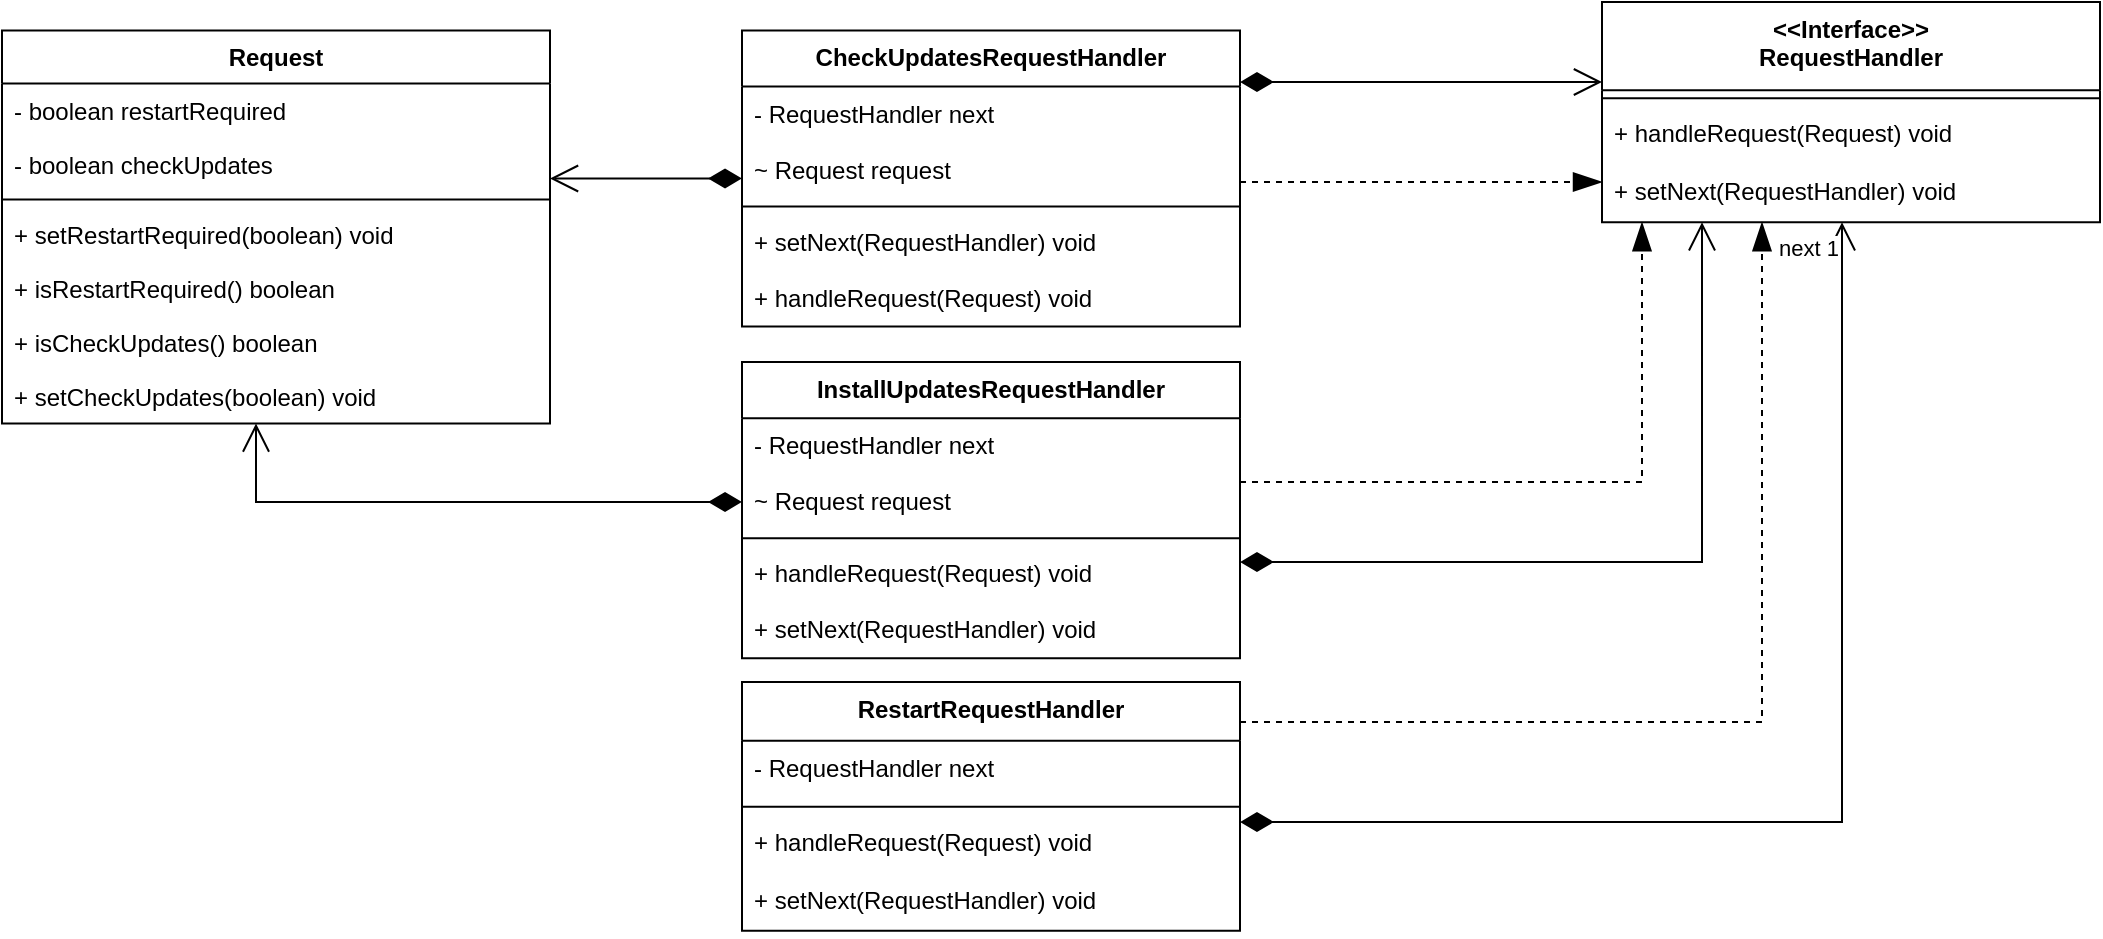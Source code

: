 <mxfile version="22.1.22" type="embed" pages="10">
  <diagram id="veh4k24tjZIcTqyT22wI" name="CoR">
    <mxGraphModel dx="912" dy="1908" grid="1" gridSize="10" guides="1" tooltips="1" connect="1" arrows="1" fold="1" page="1" pageScale="1" pageWidth="827" pageHeight="1169" math="0" shadow="0">
      <root>
        <mxCell id="0" />
        <mxCell id="1" parent="0" />
        <mxCell id="Tv7v_deMyKiOAa6v9bkh-139" value="CheckUpdatesRequestHandler" style="swimlane;fontStyle=1;align=center;verticalAlign=top;childLayout=stackLayout;horizontal=1;startSize=28.067;horizontalStack=0;resizeParent=1;resizeParentMax=0;resizeLast=0;collapsible=0;marginBottom=0;" parent="1" vertex="1">
          <mxGeometry x="420" y="-1095.77" width="249" height="148.067" as="geometry" />
        </mxCell>
        <mxCell id="Tv7v_deMyKiOAa6v9bkh-140" value="- RequestHandler next" style="text;strokeColor=none;fillColor=none;align=left;verticalAlign=top;spacingLeft=4;spacingRight=4;overflow=hidden;rotatable=0;points=[[0,0.5],[1,0.5]];portConstraint=eastwest;" parent="Tv7v_deMyKiOAa6v9bkh-139" vertex="1">
          <mxGeometry y="28.067" width="249" height="28" as="geometry" />
        </mxCell>
        <mxCell id="Tv7v_deMyKiOAa6v9bkh-141" value="~ Request request" style="text;strokeColor=none;fillColor=none;align=left;verticalAlign=top;spacingLeft=4;spacingRight=4;overflow=hidden;rotatable=0;points=[[0,0.5],[1,0.5]];portConstraint=eastwest;" parent="Tv7v_deMyKiOAa6v9bkh-139" vertex="1">
          <mxGeometry y="56.067" width="249" height="28" as="geometry" />
        </mxCell>
        <mxCell id="Tv7v_deMyKiOAa6v9bkh-142" style="line;strokeWidth=1;fillColor=none;align=left;verticalAlign=middle;spacingTop=-1;spacingLeft=3;spacingRight=3;rotatable=0;labelPosition=right;points=[];portConstraint=eastwest;strokeColor=inherit;" parent="Tv7v_deMyKiOAa6v9bkh-139" vertex="1">
          <mxGeometry y="84.067" width="249" height="8" as="geometry" />
        </mxCell>
        <mxCell id="Tv7v_deMyKiOAa6v9bkh-143" value="+ setNext(RequestHandler) void" style="text;strokeColor=none;fillColor=none;align=left;verticalAlign=top;spacingLeft=4;spacingRight=4;overflow=hidden;rotatable=0;points=[[0,0.5],[1,0.5]];portConstraint=eastwest;" parent="Tv7v_deMyKiOAa6v9bkh-139" vertex="1">
          <mxGeometry y="92.067" width="249" height="28" as="geometry" />
        </mxCell>
        <mxCell id="Tv7v_deMyKiOAa6v9bkh-144" value="+ handleRequest(Request) void" style="text;strokeColor=none;fillColor=none;align=left;verticalAlign=top;spacingLeft=4;spacingRight=4;overflow=hidden;rotatable=0;points=[[0,0.5],[1,0.5]];portConstraint=eastwest;" parent="Tv7v_deMyKiOAa6v9bkh-139" vertex="1">
          <mxGeometry y="120.067" width="249" height="28" as="geometry" />
        </mxCell>
        <mxCell id="Tv7v_deMyKiOAa6v9bkh-145" value="InstallUpdatesRequestHandler" style="swimlane;fontStyle=1;align=center;verticalAlign=top;childLayout=stackLayout;horizontal=1;startSize=28.067;horizontalStack=0;resizeParent=1;resizeParentMax=0;resizeLast=0;collapsible=0;marginBottom=0;" parent="1" vertex="1">
          <mxGeometry x="420" y="-930" width="249" height="148.067" as="geometry" />
        </mxCell>
        <mxCell id="Tv7v_deMyKiOAa6v9bkh-146" value="- RequestHandler next" style="text;strokeColor=none;fillColor=none;align=left;verticalAlign=top;spacingLeft=4;spacingRight=4;overflow=hidden;rotatable=0;points=[[0,0.5],[1,0.5]];portConstraint=eastwest;" parent="Tv7v_deMyKiOAa6v9bkh-145" vertex="1">
          <mxGeometry y="28.067" width="249" height="28" as="geometry" />
        </mxCell>
        <mxCell id="Tv7v_deMyKiOAa6v9bkh-147" value="~ Request request" style="text;strokeColor=none;fillColor=none;align=left;verticalAlign=top;spacingLeft=4;spacingRight=4;overflow=hidden;rotatable=0;points=[[0,0.5],[1,0.5]];portConstraint=eastwest;" parent="Tv7v_deMyKiOAa6v9bkh-145" vertex="1">
          <mxGeometry y="56.067" width="249" height="28" as="geometry" />
        </mxCell>
        <mxCell id="Tv7v_deMyKiOAa6v9bkh-148" style="line;strokeWidth=1;fillColor=none;align=left;verticalAlign=middle;spacingTop=-1;spacingLeft=3;spacingRight=3;rotatable=0;labelPosition=right;points=[];portConstraint=eastwest;strokeColor=inherit;" parent="Tv7v_deMyKiOAa6v9bkh-145" vertex="1">
          <mxGeometry y="84.067" width="249" height="8" as="geometry" />
        </mxCell>
        <mxCell id="Tv7v_deMyKiOAa6v9bkh-149" value="+ handleRequest(Request) void" style="text;strokeColor=none;fillColor=none;align=left;verticalAlign=top;spacingLeft=4;spacingRight=4;overflow=hidden;rotatable=0;points=[[0,0.5],[1,0.5]];portConstraint=eastwest;" parent="Tv7v_deMyKiOAa6v9bkh-145" vertex="1">
          <mxGeometry y="92.067" width="249" height="28" as="geometry" />
        </mxCell>
        <mxCell id="Tv7v_deMyKiOAa6v9bkh-150" value="+ setNext(RequestHandler) void" style="text;strokeColor=none;fillColor=none;align=left;verticalAlign=top;spacingLeft=4;spacingRight=4;overflow=hidden;rotatable=0;points=[[0,0.5],[1,0.5]];portConstraint=eastwest;" parent="Tv7v_deMyKiOAa6v9bkh-145" vertex="1">
          <mxGeometry y="120.067" width="249" height="28" as="geometry" />
        </mxCell>
        <mxCell id="Tv7v_deMyKiOAa6v9bkh-151" value="Request" style="swimlane;fontStyle=1;align=center;verticalAlign=top;childLayout=stackLayout;horizontal=1;startSize=26.524;horizontalStack=0;resizeParent=1;resizeParentMax=0;resizeLast=0;collapsible=0;marginBottom=0;" parent="1" vertex="1">
          <mxGeometry x="50" y="-1095.77" width="274" height="196.524" as="geometry" />
        </mxCell>
        <mxCell id="Tv7v_deMyKiOAa6v9bkh-152" value="- boolean restartRequired" style="text;strokeColor=none;fillColor=none;align=left;verticalAlign=top;spacingLeft=4;spacingRight=4;overflow=hidden;rotatable=0;points=[[0,0.5],[1,0.5]];portConstraint=eastwest;" parent="Tv7v_deMyKiOAa6v9bkh-151" vertex="1">
          <mxGeometry y="26.524" width="274" height="27" as="geometry" />
        </mxCell>
        <mxCell id="Tv7v_deMyKiOAa6v9bkh-153" value="- boolean checkUpdates" style="text;strokeColor=none;fillColor=none;align=left;verticalAlign=top;spacingLeft=4;spacingRight=4;overflow=hidden;rotatable=0;points=[[0,0.5],[1,0.5]];portConstraint=eastwest;" parent="Tv7v_deMyKiOAa6v9bkh-151" vertex="1">
          <mxGeometry y="53.524" width="274" height="27" as="geometry" />
        </mxCell>
        <mxCell id="Tv7v_deMyKiOAa6v9bkh-154" style="line;strokeWidth=1;fillColor=none;align=left;verticalAlign=middle;spacingTop=-1;spacingLeft=3;spacingRight=3;rotatable=0;labelPosition=right;points=[];portConstraint=eastwest;strokeColor=inherit;" parent="Tv7v_deMyKiOAa6v9bkh-151" vertex="1">
          <mxGeometry y="80.524" width="274" height="8" as="geometry" />
        </mxCell>
        <mxCell id="Tv7v_deMyKiOAa6v9bkh-155" value="+ setRestartRequired(boolean) void" style="text;strokeColor=none;fillColor=none;align=left;verticalAlign=top;spacingLeft=4;spacingRight=4;overflow=hidden;rotatable=0;points=[[0,0.5],[1,0.5]];portConstraint=eastwest;" parent="Tv7v_deMyKiOAa6v9bkh-151" vertex="1">
          <mxGeometry y="88.524" width="274" height="27" as="geometry" />
        </mxCell>
        <mxCell id="Tv7v_deMyKiOAa6v9bkh-156" value="+ isRestartRequired() boolean" style="text;strokeColor=none;fillColor=none;align=left;verticalAlign=top;spacingLeft=4;spacingRight=4;overflow=hidden;rotatable=0;points=[[0,0.5],[1,0.5]];portConstraint=eastwest;" parent="Tv7v_deMyKiOAa6v9bkh-151" vertex="1">
          <mxGeometry y="115.524" width="274" height="27" as="geometry" />
        </mxCell>
        <mxCell id="Tv7v_deMyKiOAa6v9bkh-157" value="+ isCheckUpdates() boolean" style="text;strokeColor=none;fillColor=none;align=left;verticalAlign=top;spacingLeft=4;spacingRight=4;overflow=hidden;rotatable=0;points=[[0,0.5],[1,0.5]];portConstraint=eastwest;" parent="Tv7v_deMyKiOAa6v9bkh-151" vertex="1">
          <mxGeometry y="142.524" width="274" height="27" as="geometry" />
        </mxCell>
        <mxCell id="Tv7v_deMyKiOAa6v9bkh-158" value="+ setCheckUpdates(boolean) void" style="text;strokeColor=none;fillColor=none;align=left;verticalAlign=top;spacingLeft=4;spacingRight=4;overflow=hidden;rotatable=0;points=[[0,0.5],[1,0.5]];portConstraint=eastwest;" parent="Tv7v_deMyKiOAa6v9bkh-151" vertex="1">
          <mxGeometry y="169.524" width="274" height="27" as="geometry" />
        </mxCell>
        <mxCell id="Tv7v_deMyKiOAa6v9bkh-159" value="&lt;&lt;Interface&gt;&gt;&#xa;RequestHandler" style="swimlane;fontStyle=1;align=center;verticalAlign=top;childLayout=stackLayout;horizontal=1;startSize=44.125;horizontalStack=0;resizeParent=1;resizeParentMax=0;resizeLast=0;collapsible=0;marginBottom=0;" parent="1" vertex="1">
          <mxGeometry x="850" y="-1110" width="249" height="110.125" as="geometry" />
        </mxCell>
        <mxCell id="Tv7v_deMyKiOAa6v9bkh-160" style="line;strokeWidth=1;fillColor=none;align=left;verticalAlign=middle;spacingTop=-1;spacingLeft=3;spacingRight=3;rotatable=0;labelPosition=right;points=[];portConstraint=eastwest;strokeColor=inherit;" parent="Tv7v_deMyKiOAa6v9bkh-159" vertex="1">
          <mxGeometry y="44.125" width="249" height="8" as="geometry" />
        </mxCell>
        <mxCell id="Tv7v_deMyKiOAa6v9bkh-161" value="+ handleRequest(Request) void" style="text;strokeColor=none;fillColor=none;align=left;verticalAlign=top;spacingLeft=4;spacingRight=4;overflow=hidden;rotatable=0;points=[[0,0.5],[1,0.5]];portConstraint=eastwest;" parent="Tv7v_deMyKiOAa6v9bkh-159" vertex="1">
          <mxGeometry y="52.125" width="249" height="29" as="geometry" />
        </mxCell>
        <mxCell id="Tv7v_deMyKiOAa6v9bkh-162" value="+ setNext(RequestHandler) void" style="text;strokeColor=none;fillColor=none;align=left;verticalAlign=top;spacingLeft=4;spacingRight=4;overflow=hidden;rotatable=0;points=[[0,0.5],[1,0.5]];portConstraint=eastwest;" parent="Tv7v_deMyKiOAa6v9bkh-159" vertex="1">
          <mxGeometry y="81.125" width="249" height="29" as="geometry" />
        </mxCell>
        <mxCell id="Tv7v_deMyKiOAa6v9bkh-163" value="RestartRequestHandler" style="swimlane;fontStyle=1;align=center;verticalAlign=top;childLayout=stackLayout;horizontal=1;startSize=29.417;horizontalStack=0;resizeParent=1;resizeParentMax=0;resizeLast=0;collapsible=0;marginBottom=0;" parent="1" vertex="1">
          <mxGeometry x="420" y="-770" width="249" height="124.417" as="geometry" />
        </mxCell>
        <mxCell id="Tv7v_deMyKiOAa6v9bkh-164" value="- RequestHandler next" style="text;strokeColor=none;fillColor=none;align=left;verticalAlign=top;spacingLeft=4;spacingRight=4;overflow=hidden;rotatable=0;points=[[0,0.5],[1,0.5]];portConstraint=eastwest;" parent="Tv7v_deMyKiOAa6v9bkh-163" vertex="1">
          <mxGeometry y="29.417" width="249" height="29" as="geometry" />
        </mxCell>
        <mxCell id="Tv7v_deMyKiOAa6v9bkh-165" style="line;strokeWidth=1;fillColor=none;align=left;verticalAlign=middle;spacingTop=-1;spacingLeft=3;spacingRight=3;rotatable=0;labelPosition=right;points=[];portConstraint=eastwest;strokeColor=inherit;" parent="Tv7v_deMyKiOAa6v9bkh-163" vertex="1">
          <mxGeometry y="58.417" width="249" height="8" as="geometry" />
        </mxCell>
        <mxCell id="Tv7v_deMyKiOAa6v9bkh-166" value="+ handleRequest(Request) void" style="text;strokeColor=none;fillColor=none;align=left;verticalAlign=top;spacingLeft=4;spacingRight=4;overflow=hidden;rotatable=0;points=[[0,0.5],[1,0.5]];portConstraint=eastwest;" parent="Tv7v_deMyKiOAa6v9bkh-163" vertex="1">
          <mxGeometry y="66.417" width="249" height="29" as="geometry" />
        </mxCell>
        <mxCell id="Tv7v_deMyKiOAa6v9bkh-167" value="+ setNext(RequestHandler) void" style="text;strokeColor=none;fillColor=none;align=left;verticalAlign=top;spacingLeft=4;spacingRight=4;overflow=hidden;rotatable=0;points=[[0,0.5],[1,0.5]];portConstraint=eastwest;" parent="Tv7v_deMyKiOAa6v9bkh-163" vertex="1">
          <mxGeometry y="95.417" width="249" height="29" as="geometry" />
        </mxCell>
        <mxCell id="Tv7v_deMyKiOAa6v9bkh-171" value="" style="startArrow=diamondThin;startSize=14;startFill=1;endArrow=open;endSize=12;rounded=0;edgeStyle=orthogonalEdgeStyle;" parent="1" source="Tv7v_deMyKiOAa6v9bkh-139" target="Tv7v_deMyKiOAa6v9bkh-151" edge="1">
          <mxGeometry relative="1" as="geometry">
            <Array as="points">
              <mxPoint x="360" y="-1022" />
              <mxPoint x="360" y="-1022" />
            </Array>
          </mxGeometry>
        </mxCell>
        <mxCell id="Tv7v_deMyKiOAa6v9bkh-174" value="" style="dashed=1;startArrow=none;endArrow=blockThin;endSize=12;rounded=0;edgeStyle=orthogonalEdgeStyle;endFill=1;" parent="1" source="Tv7v_deMyKiOAa6v9bkh-139" target="Tv7v_deMyKiOAa6v9bkh-159" edge="1">
          <mxGeometry relative="1" as="geometry">
            <Array as="points">
              <mxPoint x="740" y="-1020" />
              <mxPoint x="740" y="-1020" />
            </Array>
          </mxGeometry>
        </mxCell>
        <mxCell id="Tv7v_deMyKiOAa6v9bkh-175" value="" style="startArrow=diamondThin;startSize=14;startFill=1;endArrow=open;endSize=12;rounded=0;edgeStyle=orthogonalEdgeStyle;" parent="1" source="Tv7v_deMyKiOAa6v9bkh-139" target="Tv7v_deMyKiOAa6v9bkh-159" edge="1">
          <mxGeometry relative="1" as="geometry">
            <Array as="points">
              <mxPoint x="780" y="-1070" />
              <mxPoint x="780" y="-1070" />
            </Array>
          </mxGeometry>
        </mxCell>
        <mxCell id="Tv7v_deMyKiOAa6v9bkh-178" value="" style="startArrow=diamondThin;startSize=14;startFill=1;endArrow=open;endSize=12;rounded=0;edgeStyle=orthogonalEdgeStyle;" parent="1" source="Tv7v_deMyKiOAa6v9bkh-145" target="Tv7v_deMyKiOAa6v9bkh-151" edge="1">
          <mxGeometry relative="1" as="geometry">
            <Array as="points">
              <mxPoint x="177" y="-860" />
            </Array>
          </mxGeometry>
        </mxCell>
        <mxCell id="Tv7v_deMyKiOAa6v9bkh-181" value="" style="dashed=1;startArrow=none;endArrow=blockThin;endSize=12;rounded=0;edgeStyle=orthogonalEdgeStyle;endFill=1;" parent="1" source="Tv7v_deMyKiOAa6v9bkh-145" target="Tv7v_deMyKiOAa6v9bkh-159" edge="1">
          <mxGeometry relative="1" as="geometry">
            <Array as="points">
              <mxPoint x="870" y="-870" />
            </Array>
          </mxGeometry>
        </mxCell>
        <mxCell id="Tv7v_deMyKiOAa6v9bkh-182" value="" style="startArrow=diamondThin;startSize=14;startFill=1;endArrow=open;endSize=12;rounded=0;edgeStyle=orthogonalEdgeStyle;" parent="1" source="Tv7v_deMyKiOAa6v9bkh-145" target="Tv7v_deMyKiOAa6v9bkh-159" edge="1">
          <mxGeometry relative="1" as="geometry">
            <Array as="points">
              <mxPoint x="900" y="-830" />
            </Array>
          </mxGeometry>
        </mxCell>
        <mxCell id="Tv7v_deMyKiOAa6v9bkh-185" value="" style="dashed=1;startArrow=none;endArrow=blockThin;endSize=12;rounded=0;edgeStyle=orthogonalEdgeStyle;endFill=1;" parent="1" source="Tv7v_deMyKiOAa6v9bkh-163" target="Tv7v_deMyKiOAa6v9bkh-159" edge="1">
          <mxGeometry relative="1" as="geometry">
            <Array as="points">
              <mxPoint x="930" y="-750" />
            </Array>
          </mxGeometry>
        </mxCell>
        <mxCell id="Tv7v_deMyKiOAa6v9bkh-186" value="" style="startArrow=diamondThin;startSize=14;startFill=1;endArrow=open;endSize=12;rounded=0;edgeStyle=orthogonalEdgeStyle;" parent="1" source="Tv7v_deMyKiOAa6v9bkh-163" target="Tv7v_deMyKiOAa6v9bkh-159" edge="1">
          <mxGeometry relative="1" as="geometry">
            <Array as="points">
              <mxPoint x="970" y="-700" />
            </Array>
          </mxGeometry>
        </mxCell>
        <mxCell id="Tv7v_deMyKiOAa6v9bkh-188" value="next 1" style="edgeLabel;resizable=0;align=right;verticalAlign=top;" parent="Tv7v_deMyKiOAa6v9bkh-186" vertex="1">
          <mxGeometry x="1" relative="1" as="geometry" />
        </mxCell>
      </root>
    </mxGraphModel>
  </diagram>
  <diagram id="TdPirokLFSN1J-vCYRok" name="Command">
    <mxGraphModel grid="1" page="1" gridSize="10" guides="1" tooltips="1" connect="1" arrows="1" fold="1" pageScale="1" pageWidth="827" pageHeight="1169" math="0" shadow="0">
      <root>
        <mxCell id="0" />
        <mxCell id="1" parent="0" />
        <mxCell id="TdKpNJvgOKPPC-3fF8nq-177" value="CheckDiskCommand" style="swimlane;fontStyle=1;align=center;verticalAlign=top;childLayout=stackLayout;horizontal=1;startSize=29.417;horizontalStack=0;resizeParent=1;resizeParentMax=0;resizeLast=0;collapsible=0;marginBottom=0;" vertex="1" parent="1">
          <mxGeometry x="440" y="470" width="171" height="124.417" as="geometry" />
        </mxCell>
        <mxCell id="TdKpNJvgOKPPC-3fF8nq-178" value="- Computer computer" style="text;strokeColor=none;fillColor=none;align=left;verticalAlign=top;spacingLeft=4;spacingRight=4;overflow=hidden;rotatable=0;points=[[0,0.5],[1,0.5]];portConstraint=eastwest;" vertex="1" parent="TdKpNJvgOKPPC-3fF8nq-177">
          <mxGeometry y="29.417" width="171" height="29" as="geometry" />
        </mxCell>
        <mxCell id="TdKpNJvgOKPPC-3fF8nq-179" style="line;strokeWidth=1;fillColor=none;align=left;verticalAlign=middle;spacingTop=-1;spacingLeft=3;spacingRight=3;rotatable=0;labelPosition=right;points=[];portConstraint=eastwest;strokeColor=inherit;" vertex="1" parent="TdKpNJvgOKPPC-3fF8nq-177">
          <mxGeometry y="58.417" width="171" height="8" as="geometry" />
        </mxCell>
        <mxCell id="TdKpNJvgOKPPC-3fF8nq-180" value="+ undo() void" style="text;strokeColor=none;fillColor=none;align=left;verticalAlign=top;spacingLeft=4;spacingRight=4;overflow=hidden;rotatable=0;points=[[0,0.5],[1,0.5]];portConstraint=eastwest;" vertex="1" parent="TdKpNJvgOKPPC-3fF8nq-177">
          <mxGeometry y="66.417" width="171" height="29" as="geometry" />
        </mxCell>
        <mxCell id="TdKpNJvgOKPPC-3fF8nq-181" value="+ execute() void" style="text;strokeColor=none;fillColor=none;align=left;verticalAlign=top;spacingLeft=4;spacingRight=4;overflow=hidden;rotatable=0;points=[[0,0.5],[1,0.5]];portConstraint=eastwest;" vertex="1" parent="TdKpNJvgOKPPC-3fF8nq-177">
          <mxGeometry y="95.417" width="171" height="29" as="geometry" />
        </mxCell>
        <mxCell id="TdKpNJvgOKPPC-3fF8nq-182" value="CheckMemoryCommand" style="swimlane;fontStyle=1;align=center;verticalAlign=top;childLayout=stackLayout;horizontal=1;startSize=29.417;horizontalStack=0;resizeParent=1;resizeParentMax=0;resizeLast=0;collapsible=0;marginBottom=0;" vertex="1" parent="1">
          <mxGeometry x="440" y="620" width="170" height="124.417" as="geometry" />
        </mxCell>
        <mxCell id="TdKpNJvgOKPPC-3fF8nq-183" value="- Computer computer" style="text;strokeColor=none;fillColor=none;align=left;verticalAlign=top;spacingLeft=4;spacingRight=4;overflow=hidden;rotatable=0;points=[[0,0.5],[1,0.5]];portConstraint=eastwest;" vertex="1" parent="TdKpNJvgOKPPC-3fF8nq-182">
          <mxGeometry y="29.417" width="170" height="29" as="geometry" />
        </mxCell>
        <mxCell id="TdKpNJvgOKPPC-3fF8nq-184" style="line;strokeWidth=1;fillColor=none;align=left;verticalAlign=middle;spacingTop=-1;spacingLeft=3;spacingRight=3;rotatable=0;labelPosition=right;points=[];portConstraint=eastwest;strokeColor=inherit;" vertex="1" parent="TdKpNJvgOKPPC-3fF8nq-182">
          <mxGeometry y="58.417" width="170" height="8" as="geometry" />
        </mxCell>
        <mxCell id="TdKpNJvgOKPPC-3fF8nq-185" value="+ undo() void" style="text;strokeColor=none;fillColor=none;align=left;verticalAlign=top;spacingLeft=4;spacingRight=4;overflow=hidden;rotatable=0;points=[[0,0.5],[1,0.5]];portConstraint=eastwest;" vertex="1" parent="TdKpNJvgOKPPC-3fF8nq-182">
          <mxGeometry y="66.417" width="170" height="29" as="geometry" />
        </mxCell>
        <mxCell id="TdKpNJvgOKPPC-3fF8nq-186" value="+ execute() void" style="text;strokeColor=none;fillColor=none;align=left;verticalAlign=top;spacingLeft=4;spacingRight=4;overflow=hidden;rotatable=0;points=[[0,0.5],[1,0.5]];portConstraint=eastwest;" vertex="1" parent="TdKpNJvgOKPPC-3fF8nq-182">
          <mxGeometry y="95.417" width="170" height="29" as="geometry" />
        </mxCell>
        <mxCell id="TdKpNJvgOKPPC-3fF8nq-187" value="CheckNetworkCommand" style="swimlane;fontStyle=1;align=center;verticalAlign=top;childLayout=stackLayout;horizontal=1;startSize=29.417;horizontalStack=0;resizeParent=1;resizeParentMax=0;resizeLast=0;collapsible=0;marginBottom=0;" vertex="1" parent="1">
          <mxGeometry x="440" y="770" width="170" height="124.417" as="geometry" />
        </mxCell>
        <mxCell id="TdKpNJvgOKPPC-3fF8nq-188" value="- Computer computer" style="text;strokeColor=none;fillColor=none;align=left;verticalAlign=top;spacingLeft=4;spacingRight=4;overflow=hidden;rotatable=0;points=[[0,0.5],[1,0.5]];portConstraint=eastwest;" vertex="1" parent="TdKpNJvgOKPPC-3fF8nq-187">
          <mxGeometry y="29.417" width="170" height="29" as="geometry" />
        </mxCell>
        <mxCell id="TdKpNJvgOKPPC-3fF8nq-189" style="line;strokeWidth=1;fillColor=none;align=left;verticalAlign=middle;spacingTop=-1;spacingLeft=3;spacingRight=3;rotatable=0;labelPosition=right;points=[];portConstraint=eastwest;strokeColor=inherit;" vertex="1" parent="TdKpNJvgOKPPC-3fF8nq-187">
          <mxGeometry y="58.417" width="170" height="8" as="geometry" />
        </mxCell>
        <mxCell id="TdKpNJvgOKPPC-3fF8nq-190" value="+ execute() void" style="text;strokeColor=none;fillColor=none;align=left;verticalAlign=top;spacingLeft=4;spacingRight=4;overflow=hidden;rotatable=0;points=[[0,0.5],[1,0.5]];portConstraint=eastwest;" vertex="1" parent="TdKpNJvgOKPPC-3fF8nq-187">
          <mxGeometry y="66.417" width="170" height="29" as="geometry" />
        </mxCell>
        <mxCell id="TdKpNJvgOKPPC-3fF8nq-191" value="+ undo() void" style="text;strokeColor=none;fillColor=none;align=left;verticalAlign=top;spacingLeft=4;spacingRight=4;overflow=hidden;rotatable=0;points=[[0,0.5],[1,0.5]];portConstraint=eastwest;" vertex="1" parent="TdKpNJvgOKPPC-3fF8nq-187">
          <mxGeometry y="95.417" width="170" height="29" as="geometry" />
        </mxCell>
        <mxCell id="TdKpNJvgOKPPC-3fF8nq-192" value="&lt;&lt;Interface&gt;&gt;&#xa;Command" style="swimlane;fontStyle=1;align=center;verticalAlign=top;childLayout=stackLayout;horizontal=1;startSize=44.125;horizontalStack=0;resizeParent=1;resizeParentMax=0;resizeLast=0;collapsible=0;marginBottom=0;" vertex="1" parent="1">
          <mxGeometry x="40" y="30.0" width="138" height="110.125" as="geometry" />
        </mxCell>
        <mxCell id="TdKpNJvgOKPPC-3fF8nq-193" style="line;strokeWidth=1;fillColor=none;align=left;verticalAlign=middle;spacingTop=-1;spacingLeft=3;spacingRight=3;rotatable=0;labelPosition=right;points=[];portConstraint=eastwest;strokeColor=inherit;" vertex="1" parent="TdKpNJvgOKPPC-3fF8nq-192">
          <mxGeometry y="44.125" width="138" height="8" as="geometry" />
        </mxCell>
        <mxCell id="TdKpNJvgOKPPC-3fF8nq-194" value="+ execute() void" style="text;strokeColor=none;fillColor=none;align=left;verticalAlign=top;spacingLeft=4;spacingRight=4;overflow=hidden;rotatable=0;points=[[0,0.5],[1,0.5]];portConstraint=eastwest;" vertex="1" parent="TdKpNJvgOKPPC-3fF8nq-192">
          <mxGeometry y="52.125" width="138" height="29" as="geometry" />
        </mxCell>
        <mxCell id="TdKpNJvgOKPPC-3fF8nq-195" value="+ undo() void" style="text;strokeColor=none;fillColor=none;align=left;verticalAlign=top;spacingLeft=4;spacingRight=4;overflow=hidden;rotatable=0;points=[[0,0.5],[1,0.5]];portConstraint=eastwest;" vertex="1" parent="TdKpNJvgOKPPC-3fF8nq-192">
          <mxGeometry y="81.125" width="138" height="29" as="geometry" />
        </mxCell>
        <mxCell id="TdKpNJvgOKPPC-3fF8nq-199" value="Computer" style="swimlane;fontStyle=1;align=center;verticalAlign=top;childLayout=stackLayout;horizontal=1;startSize=24.756;horizontalStack=0;resizeParent=1;resizeParentMax=0;resizeLast=0;collapsible=0;marginBottom=0;" vertex="1" parent="1">
          <mxGeometry x="850" y="70" width="182" height="182.756" as="geometry" />
        </mxCell>
        <mxCell id="TdKpNJvgOKPPC-3fF8nq-200" style="line;strokeWidth=1;fillColor=none;align=left;verticalAlign=middle;spacingTop=-1;spacingLeft=3;spacingRight=3;rotatable=0;labelPosition=right;points=[];portConstraint=eastwest;strokeColor=inherit;" vertex="1" parent="TdKpNJvgOKPPC-3fF8nq-199">
          <mxGeometry y="24.756" width="182" height="8" as="geometry" />
        </mxCell>
        <mxCell id="TdKpNJvgOKPPC-3fF8nq-201" value="+ checkMemory() void" style="text;strokeColor=none;fillColor=none;align=left;verticalAlign=top;spacingLeft=4;spacingRight=4;overflow=hidden;rotatable=0;points=[[0,0.5],[1,0.5]];portConstraint=eastwest;" vertex="1" parent="TdKpNJvgOKPPC-3fF8nq-199">
          <mxGeometry y="32.756" width="182" height="25" as="geometry" />
        </mxCell>
        <mxCell id="TdKpNJvgOKPPC-3fF8nq-202" value="+ restart() void" style="text;strokeColor=none;fillColor=none;align=left;verticalAlign=top;spacingLeft=4;spacingRight=4;overflow=hidden;rotatable=0;points=[[0,0.5],[1,0.5]];portConstraint=eastwest;" vertex="1" parent="TdKpNJvgOKPPC-3fF8nq-199">
          <mxGeometry y="57.756" width="182" height="25" as="geometry" />
        </mxCell>
        <mxCell id="TdKpNJvgOKPPC-3fF8nq-203" value="+ start() void" style="text;strokeColor=none;fillColor=none;align=left;verticalAlign=top;spacingLeft=4;spacingRight=4;overflow=hidden;rotatable=0;points=[[0,0.5],[1,0.5]];portConstraint=eastwest;" vertex="1" parent="TdKpNJvgOKPPC-3fF8nq-199">
          <mxGeometry y="82.756" width="182" height="25" as="geometry" />
        </mxCell>
        <mxCell id="TdKpNJvgOKPPC-3fF8nq-204" value="+ checkDisk() void" style="text;strokeColor=none;fillColor=none;align=left;verticalAlign=top;spacingLeft=4;spacingRight=4;overflow=hidden;rotatable=0;points=[[0,0.5],[1,0.5]];portConstraint=eastwest;" vertex="1" parent="TdKpNJvgOKPPC-3fF8nq-199">
          <mxGeometry y="107.756" width="182" height="25" as="geometry" />
        </mxCell>
        <mxCell id="TdKpNJvgOKPPC-3fF8nq-205" value="+ checkNetwork() void" style="text;strokeColor=none;fillColor=none;align=left;verticalAlign=top;spacingLeft=4;spacingRight=4;overflow=hidden;rotatable=0;points=[[0,0.5],[1,0.5]];portConstraint=eastwest;" vertex="1" parent="TdKpNJvgOKPPC-3fF8nq-199">
          <mxGeometry y="132.756" width="182" height="25" as="geometry" />
        </mxCell>
        <mxCell id="TdKpNJvgOKPPC-3fF8nq-206" value="+ shutdown() void" style="text;strokeColor=none;fillColor=none;align=left;verticalAlign=top;spacingLeft=4;spacingRight=4;overflow=hidden;rotatable=0;points=[[0,0.5],[1,0.5]];portConstraint=eastwest;" vertex="1" parent="TdKpNJvgOKPPC-3fF8nq-199">
          <mxGeometry y="157.756" width="182" height="25" as="geometry" />
        </mxCell>
        <mxCell id="TdKpNJvgOKPPC-3fF8nq-207" value="Invoker" style="swimlane;fontStyle=1;align=center;verticalAlign=top;childLayout=stackLayout;horizontal=1;startSize=27.167;horizontalStack=0;resizeParent=1;resizeParentMax=0;resizeLast=0;collapsible=0;marginBottom=0;" vertex="1" parent="1">
          <mxGeometry x="40" y="200" width="249" height="170.167" as="geometry" />
        </mxCell>
        <mxCell id="TdKpNJvgOKPPC-3fF8nq-208" value="- int current" style="text;strokeColor=none;fillColor=none;align=left;verticalAlign=top;spacingLeft=4;spacingRight=4;overflow=hidden;rotatable=0;points=[[0,0.5],[1,0.5]];portConstraint=eastwest;" vertex="1" parent="TdKpNJvgOKPPC-3fF8nq-207">
          <mxGeometry y="27.167" width="249" height="27" as="geometry" />
        </mxCell>
        <mxCell id="TdKpNJvgOKPPC-3fF8nq-209" value="- List&lt;Command&gt; commands" style="text;strokeColor=none;fillColor=none;align=left;verticalAlign=top;spacingLeft=4;spacingRight=4;overflow=hidden;rotatable=0;points=[[0,0.5],[1,0.5]];portConstraint=eastwest;" vertex="1" parent="TdKpNJvgOKPPC-3fF8nq-207">
          <mxGeometry y="54.167" width="249" height="27" as="geometry" />
        </mxCell>
        <mxCell id="TdKpNJvgOKPPC-3fF8nq-210" style="line;strokeWidth=1;fillColor=none;align=left;verticalAlign=middle;spacingTop=-1;spacingLeft=3;spacingRight=3;rotatable=0;labelPosition=right;points=[];portConstraint=eastwest;strokeColor=inherit;" vertex="1" parent="TdKpNJvgOKPPC-3fF8nq-207">
          <mxGeometry y="81.167" width="249" height="8" as="geometry" />
        </mxCell>
        <mxCell id="TdKpNJvgOKPPC-3fF8nq-211" value="+ undoCommand() void" style="text;strokeColor=none;fillColor=none;align=left;verticalAlign=top;spacingLeft=4;spacingRight=4;overflow=hidden;rotatable=0;points=[[0,0.5],[1,0.5]];portConstraint=eastwest;" vertex="1" parent="TdKpNJvgOKPPC-3fF8nq-207">
          <mxGeometry y="89.167" width="249" height="27" as="geometry" />
        </mxCell>
        <mxCell id="TdKpNJvgOKPPC-3fF8nq-212" value="+ addCommand(Command) void" style="text;strokeColor=none;fillColor=none;align=left;verticalAlign=top;spacingLeft=4;spacingRight=4;overflow=hidden;rotatable=0;points=[[0,0.5],[1,0.5]];portConstraint=eastwest;" vertex="1" parent="TdKpNJvgOKPPC-3fF8nq-207">
          <mxGeometry y="116.167" width="249" height="27" as="geometry" />
        </mxCell>
        <mxCell id="TdKpNJvgOKPPC-3fF8nq-213" value="+ executeCommand() void" style="text;strokeColor=none;fillColor=none;align=left;verticalAlign=top;spacingLeft=4;spacingRight=4;overflow=hidden;rotatable=0;points=[[0,0.5],[1,0.5]];portConstraint=eastwest;" vertex="1" parent="TdKpNJvgOKPPC-3fF8nq-207">
          <mxGeometry y="143.167" width="249" height="27" as="geometry" />
        </mxCell>
        <mxCell id="TdKpNJvgOKPPC-3fF8nq-214" value="RestartCommand" style="swimlane;fontStyle=1;align=center;verticalAlign=top;childLayout=stackLayout;horizontal=1;startSize=29.417;horizontalStack=0;resizeParent=1;resizeParentMax=0;resizeLast=0;collapsible=0;marginBottom=0;" vertex="1" parent="1">
          <mxGeometry x="440" y="322.76" width="171" height="124.417" as="geometry" />
        </mxCell>
        <mxCell id="TdKpNJvgOKPPC-3fF8nq-215" value="- Computer computer" style="text;strokeColor=none;fillColor=none;align=left;verticalAlign=top;spacingLeft=4;spacingRight=4;overflow=hidden;rotatable=0;points=[[0,0.5],[1,0.5]];portConstraint=eastwest;" vertex="1" parent="TdKpNJvgOKPPC-3fF8nq-214">
          <mxGeometry y="29.417" width="171" height="29" as="geometry" />
        </mxCell>
        <mxCell id="TdKpNJvgOKPPC-3fF8nq-216" style="line;strokeWidth=1;fillColor=none;align=left;verticalAlign=middle;spacingTop=-1;spacingLeft=3;spacingRight=3;rotatable=0;labelPosition=right;points=[];portConstraint=eastwest;strokeColor=inherit;" vertex="1" parent="TdKpNJvgOKPPC-3fF8nq-214">
          <mxGeometry y="58.417" width="171" height="8" as="geometry" />
        </mxCell>
        <mxCell id="TdKpNJvgOKPPC-3fF8nq-217" value="+ execute() void" style="text;strokeColor=none;fillColor=none;align=left;verticalAlign=top;spacingLeft=4;spacingRight=4;overflow=hidden;rotatable=0;points=[[0,0.5],[1,0.5]];portConstraint=eastwest;" vertex="1" parent="TdKpNJvgOKPPC-3fF8nq-214">
          <mxGeometry y="66.417" width="171" height="29" as="geometry" />
        </mxCell>
        <mxCell id="TdKpNJvgOKPPC-3fF8nq-218" value="+ undo() void" style="text;strokeColor=none;fillColor=none;align=left;verticalAlign=top;spacingLeft=4;spacingRight=4;overflow=hidden;rotatable=0;points=[[0,0.5],[1,0.5]];portConstraint=eastwest;" vertex="1" parent="TdKpNJvgOKPPC-3fF8nq-214">
          <mxGeometry y="95.417" width="171" height="29" as="geometry" />
        </mxCell>
        <mxCell id="TdKpNJvgOKPPC-3fF8nq-219" value="ShutdownCommand" style="swimlane;fontStyle=1;align=center;verticalAlign=top;childLayout=stackLayout;horizontal=1;startSize=29.417;horizontalStack=0;resizeParent=1;resizeParentMax=0;resizeLast=0;collapsible=0;marginBottom=0;" vertex="1" parent="1">
          <mxGeometry x="440" y="180" width="171" height="124.417" as="geometry" />
        </mxCell>
        <mxCell id="TdKpNJvgOKPPC-3fF8nq-220" value="- Computer computer" style="text;strokeColor=none;fillColor=none;align=left;verticalAlign=top;spacingLeft=4;spacingRight=4;overflow=hidden;rotatable=0;points=[[0,0.5],[1,0.5]];portConstraint=eastwest;" vertex="1" parent="TdKpNJvgOKPPC-3fF8nq-219">
          <mxGeometry y="29.417" width="171" height="29" as="geometry" />
        </mxCell>
        <mxCell id="TdKpNJvgOKPPC-3fF8nq-221" style="line;strokeWidth=1;fillColor=none;align=left;verticalAlign=middle;spacingTop=-1;spacingLeft=3;spacingRight=3;rotatable=0;labelPosition=right;points=[];portConstraint=eastwest;strokeColor=inherit;" vertex="1" parent="TdKpNJvgOKPPC-3fF8nq-219">
          <mxGeometry y="58.417" width="171" height="8" as="geometry" />
        </mxCell>
        <mxCell id="TdKpNJvgOKPPC-3fF8nq-222" value="+ undo() void" style="text;strokeColor=none;fillColor=none;align=left;verticalAlign=top;spacingLeft=4;spacingRight=4;overflow=hidden;rotatable=0;points=[[0,0.5],[1,0.5]];portConstraint=eastwest;" vertex="1" parent="TdKpNJvgOKPPC-3fF8nq-219">
          <mxGeometry y="66.417" width="171" height="29" as="geometry" />
        </mxCell>
        <mxCell id="TdKpNJvgOKPPC-3fF8nq-223" value="+ execute() void" style="text;strokeColor=none;fillColor=none;align=left;verticalAlign=top;spacingLeft=4;spacingRight=4;overflow=hidden;rotatable=0;points=[[0,0.5],[1,0.5]];portConstraint=eastwest;" vertex="1" parent="TdKpNJvgOKPPC-3fF8nq-219">
          <mxGeometry y="95.417" width="171" height="29" as="geometry" />
        </mxCell>
        <mxCell id="TdKpNJvgOKPPC-3fF8nq-224" value="StartCommand" style="swimlane;fontStyle=1;align=center;verticalAlign=top;childLayout=stackLayout;horizontal=1;startSize=29.417;horizontalStack=0;resizeParent=1;resizeParentMax=0;resizeLast=0;collapsible=0;marginBottom=0;" vertex="1" parent="1">
          <mxGeometry x="440" y="30" width="171" height="124.417" as="geometry" />
        </mxCell>
        <mxCell id="TdKpNJvgOKPPC-3fF8nq-225" value="- Computer computer" style="text;strokeColor=none;fillColor=none;align=left;verticalAlign=top;spacingLeft=4;spacingRight=4;overflow=hidden;rotatable=0;points=[[0,0.5],[1,0.5]];portConstraint=eastwest;" vertex="1" parent="TdKpNJvgOKPPC-3fF8nq-224">
          <mxGeometry y="29.417" width="171" height="29" as="geometry" />
        </mxCell>
        <mxCell id="TdKpNJvgOKPPC-3fF8nq-226" style="line;strokeWidth=1;fillColor=none;align=left;verticalAlign=middle;spacingTop=-1;spacingLeft=3;spacingRight=3;rotatable=0;labelPosition=right;points=[];portConstraint=eastwest;strokeColor=inherit;" vertex="1" parent="TdKpNJvgOKPPC-3fF8nq-224">
          <mxGeometry y="58.417" width="171" height="8" as="geometry" />
        </mxCell>
        <mxCell id="TdKpNJvgOKPPC-3fF8nq-227" value="+ undo() void" style="text;strokeColor=none;fillColor=none;align=left;verticalAlign=top;spacingLeft=4;spacingRight=4;overflow=hidden;rotatable=0;points=[[0,0.5],[1,0.5]];portConstraint=eastwest;" vertex="1" parent="TdKpNJvgOKPPC-3fF8nq-224">
          <mxGeometry y="66.417" width="171" height="29" as="geometry" />
        </mxCell>
        <mxCell id="TdKpNJvgOKPPC-3fF8nq-228" value="+ execute() void" style="text;strokeColor=none;fillColor=none;align=left;verticalAlign=top;spacingLeft=4;spacingRight=4;overflow=hidden;rotatable=0;points=[[0,0.5],[1,0.5]];portConstraint=eastwest;" vertex="1" parent="TdKpNJvgOKPPC-3fF8nq-224">
          <mxGeometry y="95.417" width="171" height="29" as="geometry" />
        </mxCell>
        <mxCell id="TdKpNJvgOKPPC-3fF8nq-229" value="" style="dashed=1;startArrow=none;endArrow=blockThin;endSize=12;exitX=-0.001;exitY=0.106;rounded=0;edgeStyle=orthogonalEdgeStyle;endFill=1;" edge="1" parent="1" source="TdKpNJvgOKPPC-3fF8nq-177" target="TdKpNJvgOKPPC-3fF8nq-192">
          <mxGeometry relative="1" as="geometry">
            <Array as="points">
              <mxPoint x="370" y="483" />
              <mxPoint x="370" y="85" />
            </Array>
          </mxGeometry>
        </mxCell>
        <mxCell id="TdKpNJvgOKPPC-3fF8nq-230" value="" style="startArrow=diamondThin;startSize=14;startFill=1;endArrow=open;endSize=12;exitX=1.001;exitY=0.373;rounded=0;edgeStyle=orthogonalEdgeStyle;" edge="1" parent="1" source="TdKpNJvgOKPPC-3fF8nq-177" target="TdKpNJvgOKPPC-3fF8nq-199">
          <mxGeometry relative="1" as="geometry">
            <Array as="points">
              <mxPoint x="730" y="517" />
              <mxPoint x="730" y="161" />
            </Array>
          </mxGeometry>
        </mxCell>
        <mxCell id="TdKpNJvgOKPPC-3fF8nq-231" value="1" style="edgeLabel;resizable=0;align=left;verticalAlign=top;" vertex="1" parent="TdKpNJvgOKPPC-3fF8nq-230">
          <mxGeometry x="-1" relative="1" as="geometry" />
        </mxCell>
        <mxCell id="TdKpNJvgOKPPC-3fF8nq-233" value="" style="dashed=1;startArrow=none;endArrow=blockThin;endSize=12;exitX=0.001;exitY=0.215;rounded=0;edgeStyle=orthogonalEdgeStyle;endFill=1;" edge="1" parent="1" source="TdKpNJvgOKPPC-3fF8nq-182" target="TdKpNJvgOKPPC-3fF8nq-192">
          <mxGeometry relative="1" as="geometry">
            <Array as="points">
              <mxPoint x="370" y="647" />
              <mxPoint x="370" y="85" />
            </Array>
          </mxGeometry>
        </mxCell>
        <mxCell id="TdKpNJvgOKPPC-3fF8nq-234" value="" style="startArrow=diamondThin;startSize=14;startFill=1;endArrow=open;endSize=12;exitX=1.003;exitY=0.325;rounded=0;edgeStyle=orthogonalEdgeStyle;" edge="1" parent="1" source="TdKpNJvgOKPPC-3fF8nq-182" target="TdKpNJvgOKPPC-3fF8nq-199">
          <mxGeometry relative="1" as="geometry">
            <Array as="points">
              <mxPoint x="730" y="661" />
              <mxPoint x="730" y="161" />
            </Array>
          </mxGeometry>
        </mxCell>
        <mxCell id="TdKpNJvgOKPPC-3fF8nq-235" value="1" style="edgeLabel;resizable=0;align=left;verticalAlign=top;" vertex="1" parent="TdKpNJvgOKPPC-3fF8nq-234">
          <mxGeometry x="-1" relative="1" as="geometry" />
        </mxCell>
        <mxCell id="TdKpNJvgOKPPC-3fF8nq-237" value="" style="dashed=1;startArrow=none;endArrow=blockThin;endSize=12;exitX=-0.002;exitY=0.29;rounded=0;edgeStyle=orthogonalEdgeStyle;endFill=1;" edge="1" parent="1" source="TdKpNJvgOKPPC-3fF8nq-187" target="TdKpNJvgOKPPC-3fF8nq-192">
          <mxGeometry relative="1" as="geometry">
            <Array as="points">
              <mxPoint x="370" y="806" />
              <mxPoint x="370" y="85" />
            </Array>
          </mxGeometry>
        </mxCell>
        <mxCell id="TdKpNJvgOKPPC-3fF8nq-238" value="" style="startArrow=diamondThin;startSize=14;startFill=1;endArrow=open;endSize=12;exitX=1.0;exitY=0.266;rounded=0;edgeStyle=orthogonalEdgeStyle;" edge="1" parent="1" source="TdKpNJvgOKPPC-3fF8nq-187" target="TdKpNJvgOKPPC-3fF8nq-199">
          <mxGeometry relative="1" as="geometry">
            <Array as="points">
              <mxPoint x="730" y="803" />
              <mxPoint x="730" y="161" />
            </Array>
          </mxGeometry>
        </mxCell>
        <mxCell id="TdKpNJvgOKPPC-3fF8nq-239" value="1" style="edgeLabel;resizable=0;align=left;verticalAlign=top;" vertex="1" parent="TdKpNJvgOKPPC-3fF8nq-238">
          <mxGeometry x="-1" relative="1" as="geometry" />
        </mxCell>
        <mxCell id="TdKpNJvgOKPPC-3fF8nq-249" value="" style="startArrow=diamondThin;startSize=14;startFill=1;endArrow=open;endSize=12;rounded=0;exitX=0.282;exitY=-0.009;exitDx=0;exitDy=0;exitPerimeter=0;" edge="1" parent="1" source="TdKpNJvgOKPPC-3fF8nq-207" target="TdKpNJvgOKPPC-3fF8nq-192">
          <mxGeometry relative="1" as="geometry" />
        </mxCell>
        <mxCell id="TdKpNJvgOKPPC-3fF8nq-252" value="" style="dashed=1;startArrow=none;endArrow=blockThin;endSize=12;exitX=0.0;exitY=0.321;rounded=0;edgeStyle=orthogonalEdgeStyle;endFill=1;" edge="1" parent="1" source="TdKpNJvgOKPPC-3fF8nq-214" target="TdKpNJvgOKPPC-3fF8nq-192">
          <mxGeometry relative="1" as="geometry">
            <Array as="points">
              <mxPoint x="370" y="363" />
              <mxPoint x="370" y="85" />
            </Array>
          </mxGeometry>
        </mxCell>
        <mxCell id="TdKpNJvgOKPPC-3fF8nq-253" value="" style="startArrow=diamondThin;startSize=14;startFill=1;endArrow=open;endSize=12;exitX=1.003;exitY=0.379;rounded=0;edgeStyle=orthogonalEdgeStyle;" edge="1" parent="1" source="TdKpNJvgOKPPC-3fF8nq-214" target="TdKpNJvgOKPPC-3fF8nq-199">
          <mxGeometry relative="1" as="geometry">
            <Array as="points">
              <mxPoint x="730" y="370" />
              <mxPoint x="730" y="161" />
            </Array>
          </mxGeometry>
        </mxCell>
        <mxCell id="TdKpNJvgOKPPC-3fF8nq-254" value="1" style="edgeLabel;resizable=0;align=left;verticalAlign=top;" vertex="1" parent="TdKpNJvgOKPPC-3fF8nq-253">
          <mxGeometry x="-1" relative="1" as="geometry" />
        </mxCell>
        <mxCell id="TdKpNJvgOKPPC-3fF8nq-256" value="" style="dashed=1;startArrow=none;endArrow=blockThin;endSize=12;exitX=0.003;exitY=0.356;rounded=0;edgeStyle=orthogonalEdgeStyle;endFill=1;" edge="1" parent="1" source="TdKpNJvgOKPPC-3fF8nq-219" target="TdKpNJvgOKPPC-3fF8nq-192">
          <mxGeometry relative="1" as="geometry">
            <Array as="points">
              <mxPoint x="370" y="224" />
              <mxPoint x="370" y="85" />
            </Array>
          </mxGeometry>
        </mxCell>
        <mxCell id="TdKpNJvgOKPPC-3fF8nq-257" value="" style="startArrow=diamondThin;startSize=14;startFill=1;endArrow=open;endSize=12;exitX=1.005;exitY=0.32;rounded=0;edgeStyle=orthogonalEdgeStyle;" edge="1" parent="1" source="TdKpNJvgOKPPC-3fF8nq-219" target="TdKpNJvgOKPPC-3fF8nq-199">
          <mxGeometry relative="1" as="geometry" />
        </mxCell>
        <mxCell id="TdKpNJvgOKPPC-3fF8nq-258" value="1" style="edgeLabel;resizable=0;align=left;verticalAlign=top;" vertex="1" parent="TdKpNJvgOKPPC-3fF8nq-257">
          <mxGeometry x="-1" relative="1" as="geometry" />
        </mxCell>
        <mxCell id="TdKpNJvgOKPPC-3fF8nq-260" value="" style="dashed=1;startArrow=none;endArrow=blockThin;endSize=12;rounded=0;edgeStyle=orthogonalEdgeStyle;endFill=1;" edge="1" parent="1" source="TdKpNJvgOKPPC-3fF8nq-225" target="TdKpNJvgOKPPC-3fF8nq-192">
          <mxGeometry relative="1" as="geometry">
            <Array as="points">
              <mxPoint x="420" y="85" />
              <mxPoint x="420" y="85" />
            </Array>
          </mxGeometry>
        </mxCell>
        <mxCell id="TdKpNJvgOKPPC-3fF8nq-261" value="" style="startArrow=diamondThin;startSize=14;startFill=1;endArrow=open;endSize=12;rounded=0;edgeStyle=orthogonalEdgeStyle;" edge="1" parent="1" source="TdKpNJvgOKPPC-3fF8nq-224" target="TdKpNJvgOKPPC-3fF8nq-199">
          <mxGeometry relative="1" as="geometry" />
        </mxCell>
        <mxCell id="TdKpNJvgOKPPC-3fF8nq-262" value="1" style="edgeLabel;resizable=0;align=left;verticalAlign=top;" vertex="1" parent="TdKpNJvgOKPPC-3fF8nq-261">
          <mxGeometry x="-1" relative="1" as="geometry" />
        </mxCell>
      </root>
    </mxGraphModel>
  </diagram>
  <diagram id="-R9uLpcnuGllKn7ufXBn" name="Iterator">
    <mxGraphModel grid="1" page="1" gridSize="10" guides="1" tooltips="1" connect="1" arrows="1" fold="1" pageScale="1" pageWidth="827" pageHeight="1169" math="0" shadow="0">
      <root>
        <mxCell id="0" />
        <mxCell id="1" parent="0" />
        <mxCell id="CxoUOqnh2l4ZCDeddTA_-1" value="Component" style="swimlane;fontStyle=1;align=center;verticalAlign=top;childLayout=stackLayout;horizontal=1;startSize=30.194;horizontalStack=0;resizeParent=1;resizeParentMax=0;resizeLast=0;collapsible=0;marginBottom=0;" vertex="1" parent="1">
          <mxGeometry x="280" y="18.73" width="156" height="128.194" as="geometry" />
        </mxCell>
        <mxCell id="CxoUOqnh2l4ZCDeddTA_-2" value="# String name" style="text;strokeColor=none;fillColor=none;align=left;verticalAlign=top;spacingLeft=4;spacingRight=4;overflow=hidden;rotatable=0;points=[[0,0.5],[1,0.5]];portConstraint=eastwest;" vertex="1" parent="CxoUOqnh2l4ZCDeddTA_-1">
          <mxGeometry y="30.194" width="156" height="30" as="geometry" />
        </mxCell>
        <mxCell id="CxoUOqnh2l4ZCDeddTA_-3" style="line;strokeWidth=1;fillColor=none;align=left;verticalAlign=middle;spacingTop=-1;spacingLeft=3;spacingRight=3;rotatable=0;labelPosition=right;points=[];portConstraint=eastwest;strokeColor=inherit;" vertex="1" parent="CxoUOqnh2l4ZCDeddTA_-1">
          <mxGeometry y="60.194" width="156" height="8" as="geometry" />
        </mxCell>
        <mxCell id="CxoUOqnh2l4ZCDeddTA_-4" value="+ getName() String" style="text;strokeColor=none;fillColor=none;align=left;verticalAlign=top;spacingLeft=4;spacingRight=4;overflow=hidden;rotatable=0;points=[[0,0.5],[1,0.5]];portConstraint=eastwest;" vertex="1" parent="CxoUOqnh2l4ZCDeddTA_-1">
          <mxGeometry y="68.194" width="156" height="30" as="geometry" />
        </mxCell>
        <mxCell id="CxoUOqnh2l4ZCDeddTA_-5" value="+ check() void" style="text;strokeColor=none;fillColor=none;align=left;verticalAlign=top;spacingLeft=4;spacingRight=4;overflow=hidden;rotatable=0;points=[[0,0.5],[1,0.5]];portConstraint=eastwest;" vertex="1" parent="CxoUOqnh2l4ZCDeddTA_-1">
          <mxGeometry y="98.194" width="156" height="30" as="geometry" />
        </mxCell>
        <mxCell id="CxoUOqnh2l4ZCDeddTA_-6" value="Computer" style="swimlane;fontStyle=1;align=center;verticalAlign=top;childLayout=stackLayout;horizontal=1;startSize=28.13;horizontalStack=0;resizeParent=1;resizeParentMax=0;resizeLast=0;collapsible=0;marginBottom=0;" vertex="1" parent="1">
          <mxGeometry x="120" y="250" width="278" height="176.13" as="geometry" />
        </mxCell>
        <mxCell id="CxoUOqnh2l4ZCDeddTA_-7" value="- ArrayList&lt;Component&gt; components" style="text;strokeColor=none;fillColor=none;align=left;verticalAlign=top;spacingLeft=4;spacingRight=4;overflow=hidden;rotatable=0;points=[[0,0.5],[1,0.5]];portConstraint=eastwest;" vertex="1" parent="CxoUOqnh2l4ZCDeddTA_-6">
          <mxGeometry y="28.13" width="278" height="28" as="geometry" />
        </mxCell>
        <mxCell id="CxoUOqnh2l4ZCDeddTA_-8" style="line;strokeWidth=1;fillColor=none;align=left;verticalAlign=middle;spacingTop=-1;spacingLeft=3;spacingRight=3;rotatable=0;labelPosition=right;points=[];portConstraint=eastwest;strokeColor=inherit;" vertex="1" parent="CxoUOqnh2l4ZCDeddTA_-6">
          <mxGeometry y="56.13" width="278" height="8" as="geometry" />
        </mxCell>
        <mxCell id="CxoUOqnh2l4ZCDeddTA_-9" value="+ getComponent(int) Component" style="text;strokeColor=none;fillColor=none;align=left;verticalAlign=top;spacingLeft=4;spacingRight=4;overflow=hidden;rotatable=0;points=[[0,0.5],[1,0.5]];portConstraint=eastwest;" vertex="1" parent="CxoUOqnh2l4ZCDeddTA_-6">
          <mxGeometry y="64.13" width="278" height="28" as="geometry" />
        </mxCell>
        <mxCell id="CxoUOqnh2l4ZCDeddTA_-10" value="+ size() int" style="text;strokeColor=none;fillColor=none;align=left;verticalAlign=top;spacingLeft=4;spacingRight=4;overflow=hidden;rotatable=0;points=[[0,0.5],[1,0.5]];portConstraint=eastwest;" vertex="1" parent="CxoUOqnh2l4ZCDeddTA_-6">
          <mxGeometry y="92.13" width="278" height="28" as="geometry" />
        </mxCell>
        <mxCell id="CxoUOqnh2l4ZCDeddTA_-11" value="+ iterator() Iterator&lt;Component&gt;" style="text;strokeColor=none;fillColor=none;align=left;verticalAlign=top;spacingLeft=4;spacingRight=4;overflow=hidden;rotatable=0;points=[[0,0.5],[1,0.5]];portConstraint=eastwest;" vertex="1" parent="CxoUOqnh2l4ZCDeddTA_-6">
          <mxGeometry y="120.13" width="278" height="28" as="geometry" />
        </mxCell>
        <mxCell id="CxoUOqnh2l4ZCDeddTA_-12" value="+ addComponent(Component) void" style="text;strokeColor=none;fillColor=none;align=left;verticalAlign=top;spacingLeft=4;spacingRight=4;overflow=hidden;rotatable=0;points=[[0,0.5],[1,0.5]];portConstraint=eastwest;" vertex="1" parent="CxoUOqnh2l4ZCDeddTA_-6">
          <mxGeometry y="148.13" width="278" height="28" as="geometry" />
        </mxCell>
        <mxCell id="CxoUOqnh2l4ZCDeddTA_-13" value="ComputerIterator" style="swimlane;fontStyle=1;align=center;verticalAlign=top;childLayout=stackLayout;horizontal=1;startSize=28.733;horizontalStack=0;resizeParent=1;resizeParentMax=0;resizeLast=0;collapsible=0;marginBottom=0;" vertex="1" parent="1">
          <mxGeometry x="20" y="18.73" width="170" height="152.733" as="geometry" />
        </mxCell>
        <mxCell id="CxoUOqnh2l4ZCDeddTA_-14" value="- Computer computer" style="text;strokeColor=none;fillColor=none;align=left;verticalAlign=top;spacingLeft=4;spacingRight=4;overflow=hidden;rotatable=0;points=[[0,0.5],[1,0.5]];portConstraint=eastwest;" vertex="1" parent="CxoUOqnh2l4ZCDeddTA_-13">
          <mxGeometry y="28.733" width="170" height="29" as="geometry" />
        </mxCell>
        <mxCell id="CxoUOqnh2l4ZCDeddTA_-15" value="- int currentIndex" style="text;strokeColor=none;fillColor=none;align=left;verticalAlign=top;spacingLeft=4;spacingRight=4;overflow=hidden;rotatable=0;points=[[0,0.5],[1,0.5]];portConstraint=eastwest;" vertex="1" parent="CxoUOqnh2l4ZCDeddTA_-13">
          <mxGeometry y="57.733" width="170" height="29" as="geometry" />
        </mxCell>
        <mxCell id="CxoUOqnh2l4ZCDeddTA_-16" style="line;strokeWidth=1;fillColor=none;align=left;verticalAlign=middle;spacingTop=-1;spacingLeft=3;spacingRight=3;rotatable=0;labelPosition=right;points=[];portConstraint=eastwest;strokeColor=inherit;" vertex="1" parent="CxoUOqnh2l4ZCDeddTA_-13">
          <mxGeometry y="86.733" width="170" height="8" as="geometry" />
        </mxCell>
        <mxCell id="CxoUOqnh2l4ZCDeddTA_-17" value="+ hasNext() boolean" style="text;strokeColor=none;fillColor=none;align=left;verticalAlign=top;spacingLeft=4;spacingRight=4;overflow=hidden;rotatable=0;points=[[0,0.5],[1,0.5]];portConstraint=eastwest;" vertex="1" parent="CxoUOqnh2l4ZCDeddTA_-13">
          <mxGeometry y="94.733" width="170" height="29" as="geometry" />
        </mxCell>
        <mxCell id="CxoUOqnh2l4ZCDeddTA_-18" value="+ next() Component" style="text;strokeColor=none;fillColor=none;align=left;verticalAlign=top;spacingLeft=4;spacingRight=4;overflow=hidden;rotatable=0;points=[[0,0.5],[1,0.5]];portConstraint=eastwest;" vertex="1" parent="CxoUOqnh2l4ZCDeddTA_-13">
          <mxGeometry y="123.733" width="170" height="29" as="geometry" />
        </mxCell>
        <mxCell id="CxoUOqnh2l4ZCDeddTA_-19" value="HardDrive" style="swimlane;fontStyle=1;align=center;verticalAlign=top;childLayout=stackLayout;horizontal=1;startSize=29.556;horizontalStack=0;resizeParent=1;resizeParentMax=0;resizeLast=0;collapsible=0;marginBottom=0;" vertex="1" parent="1">
          <mxGeometry x="570" y="290" width="122" height="67.556" as="geometry" />
        </mxCell>
        <mxCell id="CxoUOqnh2l4ZCDeddTA_-20" style="line;strokeWidth=1;fillColor=none;align=left;verticalAlign=middle;spacingTop=-1;spacingLeft=3;spacingRight=3;rotatable=0;labelPosition=right;points=[];portConstraint=eastwest;strokeColor=inherit;" vertex="1" parent="CxoUOqnh2l4ZCDeddTA_-19">
          <mxGeometry y="29.556" width="122" height="8" as="geometry" />
        </mxCell>
        <mxCell id="CxoUOqnh2l4ZCDeddTA_-21" value="+ check() void" style="text;strokeColor=none;fillColor=none;align=left;verticalAlign=top;spacingLeft=4;spacingRight=4;overflow=hidden;rotatable=0;points=[[0,0.5],[1,0.5]];portConstraint=eastwest;" vertex="1" parent="CxoUOqnh2l4ZCDeddTA_-19">
          <mxGeometry y="37.556" width="122" height="30" as="geometry" />
        </mxCell>
        <mxCell id="CxoUOqnh2l4ZCDeddTA_-25" value="Memory" style="swimlane;fontStyle=1;align=center;verticalAlign=top;childLayout=stackLayout;horizontal=1;startSize=29.556;horizontalStack=0;resizeParent=1;resizeParentMax=0;resizeLast=0;collapsible=0;marginBottom=0;" vertex="1" parent="1">
          <mxGeometry x="570" y="200" width="122" height="67.556" as="geometry" />
        </mxCell>
        <mxCell id="CxoUOqnh2l4ZCDeddTA_-26" style="line;strokeWidth=1;fillColor=none;align=left;verticalAlign=middle;spacingTop=-1;spacingLeft=3;spacingRight=3;rotatable=0;labelPosition=right;points=[];portConstraint=eastwest;strokeColor=inherit;" vertex="1" parent="CxoUOqnh2l4ZCDeddTA_-25">
          <mxGeometry y="29.556" width="122" height="8" as="geometry" />
        </mxCell>
        <mxCell id="CxoUOqnh2l4ZCDeddTA_-27" value="+ check() void" style="text;strokeColor=none;fillColor=none;align=left;verticalAlign=top;spacingLeft=4;spacingRight=4;overflow=hidden;rotatable=0;points=[[0,0.5],[1,0.5]];portConstraint=eastwest;" vertex="1" parent="CxoUOqnh2l4ZCDeddTA_-25">
          <mxGeometry y="37.556" width="122" height="30" as="geometry" />
        </mxCell>
        <mxCell id="CxoUOqnh2l4ZCDeddTA_-28" value="Motherboard" style="swimlane;fontStyle=1;align=center;verticalAlign=top;childLayout=stackLayout;horizontal=1;startSize=29.556;horizontalStack=0;resizeParent=1;resizeParentMax=0;resizeLast=0;collapsible=0;marginBottom=0;" vertex="1" parent="1">
          <mxGeometry x="570" y="18.73" width="122" height="67.556" as="geometry" />
        </mxCell>
        <mxCell id="CxoUOqnh2l4ZCDeddTA_-29" style="line;strokeWidth=1;fillColor=none;align=left;verticalAlign=middle;spacingTop=-1;spacingLeft=3;spacingRight=3;rotatable=0;labelPosition=right;points=[];portConstraint=eastwest;strokeColor=inherit;" vertex="1" parent="CxoUOqnh2l4ZCDeddTA_-28">
          <mxGeometry y="29.556" width="122" height="8" as="geometry" />
        </mxCell>
        <mxCell id="CxoUOqnh2l4ZCDeddTA_-30" value="+ check() void" style="text;strokeColor=none;fillColor=none;align=left;verticalAlign=top;spacingLeft=4;spacingRight=4;overflow=hidden;rotatable=0;points=[[0,0.5],[1,0.5]];portConstraint=eastwest;" vertex="1" parent="CxoUOqnh2l4ZCDeddTA_-28">
          <mxGeometry y="37.556" width="122" height="30" as="geometry" />
        </mxCell>
        <mxCell id="CxoUOqnh2l4ZCDeddTA_-31" value="Processor" style="swimlane;fontStyle=1;align=center;verticalAlign=top;childLayout=stackLayout;horizontal=1;startSize=29.556;horizontalStack=0;resizeParent=1;resizeParentMax=0;resizeLast=0;collapsible=0;marginBottom=0;" vertex="1" parent="1">
          <mxGeometry x="570" y="110" width="122" height="67.556" as="geometry" />
        </mxCell>
        <mxCell id="CxoUOqnh2l4ZCDeddTA_-32" style="line;strokeWidth=1;fillColor=none;align=left;verticalAlign=middle;spacingTop=-1;spacingLeft=3;spacingRight=3;rotatable=0;labelPosition=right;points=[];portConstraint=eastwest;strokeColor=inherit;" vertex="1" parent="CxoUOqnh2l4ZCDeddTA_-31">
          <mxGeometry y="29.556" width="122" height="8" as="geometry" />
        </mxCell>
        <mxCell id="CxoUOqnh2l4ZCDeddTA_-33" value="+ check() void" style="text;strokeColor=none;fillColor=none;align=left;verticalAlign=top;spacingLeft=4;spacingRight=4;overflow=hidden;rotatable=0;points=[[0,0.5],[1,0.5]];portConstraint=eastwest;" vertex="1" parent="CxoUOqnh2l4ZCDeddTA_-31">
          <mxGeometry y="37.556" width="122" height="30" as="geometry" />
        </mxCell>
        <mxCell id="CxoUOqnh2l4ZCDeddTA_-41" value="" style="startArrow=none;endArrow=blockThin;endSize=12;rounded=0;edgeStyle=orthogonalEdgeStyle;endFill=1;" edge="1" parent="1" source="CxoUOqnh2l4ZCDeddTA_-19" target="CxoUOqnh2l4ZCDeddTA_-1">
          <mxGeometry relative="1" as="geometry">
            <Array as="points">
              <mxPoint x="500" y="324" />
              <mxPoint x="500" y="40" />
            </Array>
          </mxGeometry>
        </mxCell>
        <mxCell id="CxoUOqnh2l4ZCDeddTA_-47" value="" style="startArrow=none;endArrow=blockThin;endSize=12;rounded=0;edgeStyle=orthogonalEdgeStyle;endFill=1;" edge="1" parent="1" source="CxoUOqnh2l4ZCDeddTA_-25" target="CxoUOqnh2l4ZCDeddTA_-1">
          <mxGeometry relative="1" as="geometry">
            <Array as="points">
              <mxPoint x="500" y="234" />
              <mxPoint x="500" y="40" />
            </Array>
          </mxGeometry>
        </mxCell>
        <mxCell id="CxoUOqnh2l4ZCDeddTA_-48" value="" style="startArrow=none;endArrow=blockThin;endSize=12;rounded=0;edgeStyle=orthogonalEdgeStyle;endFill=1;" edge="1" parent="1" source="CxoUOqnh2l4ZCDeddTA_-28" target="CxoUOqnh2l4ZCDeddTA_-1">
          <mxGeometry relative="1" as="geometry">
            <Array as="points">
              <mxPoint x="500" y="53" />
              <mxPoint x="500" y="40" />
            </Array>
          </mxGeometry>
        </mxCell>
        <mxCell id="CxoUOqnh2l4ZCDeddTA_-49" value="" style="startArrow=none;endArrow=blockThin;endSize=12;rounded=0;edgeStyle=orthogonalEdgeStyle;endFill=1;" edge="1" parent="1" source="CxoUOqnh2l4ZCDeddTA_-31" target="CxoUOqnh2l4ZCDeddTA_-1">
          <mxGeometry relative="1" as="geometry">
            <Array as="points">
              <mxPoint x="500" y="144" />
              <mxPoint x="500" y="40" />
            </Array>
          </mxGeometry>
        </mxCell>
        <mxCell id="pHhcJfPang1LgFx1GN4L-1" value="" style="startArrow=diamondThin;startSize=14;startFill=1;endArrow=open;endSize=12;rounded=0;edgeStyle=orthogonalEdgeStyle;" edge="1" parent="1" source="CxoUOqnh2l4ZCDeddTA_-6" target="CxoUOqnh2l4ZCDeddTA_-1">
          <mxGeometry relative="1" as="geometry">
            <Array as="points">
              <mxPoint x="360" y="190" />
              <mxPoint x="360" y="190" />
            </Array>
            <mxPoint x="151" y="320" as="sourcePoint" />
            <mxPoint x="503" y="115" as="targetPoint" />
          </mxGeometry>
        </mxCell>
        <mxCell id="pHhcJfPang1LgFx1GN4L-3" value="«create»" style="dashed=1;startArrow=none;endArrow=open;endSize=12;rounded=0;edgeStyle=orthogonalEdgeStyle;" edge="1" parent="1" source="CxoUOqnh2l4ZCDeddTA_-6" target="CxoUOqnh2l4ZCDeddTA_-13">
          <mxGeometry relative="1" as="geometry">
            <Array as="points">
              <mxPoint x="149" y="211" />
              <mxPoint x="150" y="211" />
            </Array>
            <mxPoint x="233" y="320" as="sourcePoint" />
            <mxPoint x="230" y="200" as="targetPoint" />
          </mxGeometry>
        </mxCell>
        <mxCell id="pHhcJfPang1LgFx1GN4L-4" value="" style="startArrow=diamondThin;startSize=14;startFill=1;endArrow=open;endSize=12;exitX=0.964;exitY=0.998;rounded=0;edgeStyle=orthogonalEdgeStyle;" edge="1" parent="1" target="CxoUOqnh2l4ZCDeddTA_-6">
          <mxGeometry relative="1" as="geometry">
            <Array as="points">
              <mxPoint x="184" y="220" />
              <mxPoint x="184" y="220" />
            </Array>
            <mxPoint x="184" y="171" as="sourcePoint" />
            <mxPoint x="270" y="320" as="targetPoint" />
          </mxGeometry>
        </mxCell>
      </root>
    </mxGraphModel>
  </diagram>
  <diagram id="5f-BtDCixzm8EMiiD9wD" name="Mediator">
    <mxGraphModel grid="1" page="1" gridSize="10" guides="1" tooltips="1" connect="1" arrows="1" fold="1" pageScale="1" pageWidth="827" pageHeight="1169" math="0" shadow="0">
      <root>
        <mxCell id="0" />
        <mxCell id="1" parent="0" />
        <mxCell id="SjVHQvrH9gsnde4sXDA5-1" value="Chat" style="swimlane;fontStyle=1;align=center;verticalAlign=top;childLayout=stackLayout;horizontal=1;startSize=28.067;horizontalStack=0;resizeParent=1;resizeParentMax=0;resizeLast=0;collapsible=0;marginBottom=0;" vertex="1" parent="1">
          <mxGeometry x="278" y="290" width="270" height="148.067" as="geometry" />
        </mxCell>
        <mxCell id="SjVHQvrH9gsnde4sXDA5-2" value="- ArrayList&lt;User&gt; users" style="text;strokeColor=none;fillColor=none;align=left;verticalAlign=top;spacingLeft=4;spacingRight=4;overflow=hidden;rotatable=0;points=[[0,0.5],[1,0.5]];portConstraint=eastwest;" vertex="1" parent="SjVHQvrH9gsnde4sXDA5-1">
          <mxGeometry y="28.067" width="270" height="28" as="geometry" />
        </mxCell>
        <mxCell id="SjVHQvrH9gsnde4sXDA5-3" style="line;strokeWidth=1;fillColor=none;align=left;verticalAlign=middle;spacingTop=-1;spacingLeft=3;spacingRight=3;rotatable=0;labelPosition=right;points=[];portConstraint=eastwest;strokeColor=inherit;" vertex="1" parent="SjVHQvrH9gsnde4sXDA5-1">
          <mxGeometry y="56.067" width="270" height="8" as="geometry" />
        </mxCell>
        <mxCell id="SjVHQvrH9gsnde4sXDA5-4" value="+ sendMessage(User, Message) void" style="text;strokeColor=none;fillColor=none;align=left;verticalAlign=top;spacingLeft=4;spacingRight=4;overflow=hidden;rotatable=0;points=[[0,0.5],[1,0.5]];portConstraint=eastwest;" vertex="1" parent="SjVHQvrH9gsnde4sXDA5-1">
          <mxGeometry y="64.067" width="270" height="28" as="geometry" />
        </mxCell>
        <mxCell id="SjVHQvrH9gsnde4sXDA5-5" value="+ addUser(User) void" style="text;strokeColor=none;fillColor=none;align=left;verticalAlign=top;spacingLeft=4;spacingRight=4;overflow=hidden;rotatable=0;points=[[0,0.5],[1,0.5]];portConstraint=eastwest;" vertex="1" parent="SjVHQvrH9gsnde4sXDA5-1">
          <mxGeometry y="92.067" width="270" height="28" as="geometry" />
        </mxCell>
        <mxCell id="SjVHQvrH9gsnde4sXDA5-6" value="+ removeUser(User) void" style="text;strokeColor=none;fillColor=none;align=left;verticalAlign=top;spacingLeft=4;spacingRight=4;overflow=hidden;rotatable=0;points=[[0,0.5],[1,0.5]];portConstraint=eastwest;" vertex="1" parent="SjVHQvrH9gsnde4sXDA5-1">
          <mxGeometry y="120.067" width="270" height="28" as="geometry" />
        </mxCell>
        <mxCell id="SjVHQvrH9gsnde4sXDA5-10" value="Message" style="swimlane;fontStyle=1;align=center;verticalAlign=top;childLayout=stackLayout;horizontal=1;startSize=28.067;horizontalStack=0;resizeParent=1;resizeParentMax=0;resizeLast=0;collapsible=0;marginBottom=0;" vertex="1" parent="1">
          <mxGeometry x="40" y="290" width="156" height="148.067" as="geometry" />
        </mxCell>
        <mxCell id="SjVHQvrH9gsnde4sXDA5-11" value="- User sender" style="text;strokeColor=none;fillColor=none;align=left;verticalAlign=top;spacingLeft=4;spacingRight=4;overflow=hidden;rotatable=0;points=[[0,0.5],[1,0.5]];portConstraint=eastwest;" vertex="1" parent="SjVHQvrH9gsnde4sXDA5-10">
          <mxGeometry y="28.067" width="156" height="28" as="geometry" />
        </mxCell>
        <mxCell id="SjVHQvrH9gsnde4sXDA5-12" value="- String text" style="text;strokeColor=none;fillColor=none;align=left;verticalAlign=top;spacingLeft=4;spacingRight=4;overflow=hidden;rotatable=0;points=[[0,0.5],[1,0.5]];portConstraint=eastwest;" vertex="1" parent="SjVHQvrH9gsnde4sXDA5-10">
          <mxGeometry y="56.067" width="156" height="28" as="geometry" />
        </mxCell>
        <mxCell id="SjVHQvrH9gsnde4sXDA5-13" style="line;strokeWidth=1;fillColor=none;align=left;verticalAlign=middle;spacingTop=-1;spacingLeft=3;spacingRight=3;rotatable=0;labelPosition=right;points=[];portConstraint=eastwest;strokeColor=inherit;" vertex="1" parent="SjVHQvrH9gsnde4sXDA5-10">
          <mxGeometry y="84.067" width="156" height="8" as="geometry" />
        </mxCell>
        <mxCell id="SjVHQvrH9gsnde4sXDA5-14" value="+ getSender() User" style="text;strokeColor=none;fillColor=none;align=left;verticalAlign=top;spacingLeft=4;spacingRight=4;overflow=hidden;rotatable=0;points=[[0,0.5],[1,0.5]];portConstraint=eastwest;" vertex="1" parent="SjVHQvrH9gsnde4sXDA5-10">
          <mxGeometry y="92.067" width="156" height="28" as="geometry" />
        </mxCell>
        <mxCell id="SjVHQvrH9gsnde4sXDA5-15" value="+ getText() String" style="text;strokeColor=none;fillColor=none;align=left;verticalAlign=top;spacingLeft=4;spacingRight=4;overflow=hidden;rotatable=0;points=[[0,0.5],[1,0.5]];portConstraint=eastwest;" vertex="1" parent="SjVHQvrH9gsnde4sXDA5-10">
          <mxGeometry y="120.067" width="156" height="28" as="geometry" />
        </mxCell>
        <mxCell id="SjVHQvrH9gsnde4sXDA5-16" value="User" style="swimlane;fontStyle=1;align=center;verticalAlign=top;childLayout=stackLayout;horizontal=1;startSize=27.167;horizontalStack=0;resizeParent=1;resizeParentMax=0;resizeLast=0;collapsible=0;marginBottom=0;" vertex="1" parent="1">
          <mxGeometry x="276" y="499" width="274" height="170.167" as="geometry" />
        </mxCell>
        <mxCell id="SjVHQvrH9gsnde4sXDA5-17" value="~ String name" style="text;strokeColor=none;fillColor=none;align=left;verticalAlign=top;spacingLeft=4;spacingRight=4;overflow=hidden;rotatable=0;points=[[0,0.5],[1,0.5]];portConstraint=eastwest;" vertex="1" parent="SjVHQvrH9gsnde4sXDA5-16">
          <mxGeometry y="27.167" width="274" height="27" as="geometry" />
        </mxCell>
        <mxCell id="SjVHQvrH9gsnde4sXDA5-18" value="~ Chat chat" style="text;strokeColor=none;fillColor=none;align=left;verticalAlign=top;spacingLeft=4;spacingRight=4;overflow=hidden;rotatable=0;points=[[0,0.5],[1,0.5]];portConstraint=eastwest;" vertex="1" parent="SjVHQvrH9gsnde4sXDA5-16">
          <mxGeometry y="54.167" width="274" height="27" as="geometry" />
        </mxCell>
        <mxCell id="SjVHQvrH9gsnde4sXDA5-19" style="line;strokeWidth=1;fillColor=none;align=left;verticalAlign=middle;spacingTop=-1;spacingLeft=3;spacingRight=3;rotatable=0;labelPosition=right;points=[];portConstraint=eastwest;strokeColor=inherit;" vertex="1" parent="SjVHQvrH9gsnde4sXDA5-16">
          <mxGeometry y="81.167" width="274" height="8" as="geometry" />
        </mxCell>
        <mxCell id="SjVHQvrH9gsnde4sXDA5-20" value="+ receiveMessage(User, String) void" style="text;strokeColor=none;fillColor=none;align=left;verticalAlign=top;spacingLeft=4;spacingRight=4;overflow=hidden;rotatable=0;points=[[0,0.5],[1,0.5]];portConstraint=eastwest;" vertex="1" parent="SjVHQvrH9gsnde4sXDA5-16">
          <mxGeometry y="89.167" width="274" height="27" as="geometry" />
        </mxCell>
        <mxCell id="SjVHQvrH9gsnde4sXDA5-21" value="+ sendMessage(User, String) void" style="text;strokeColor=none;fillColor=none;align=left;verticalAlign=top;spacingLeft=4;spacingRight=4;overflow=hidden;rotatable=0;points=[[0,0.5],[1,0.5]];portConstraint=eastwest;" vertex="1" parent="SjVHQvrH9gsnde4sXDA5-16">
          <mxGeometry y="116.167" width="274" height="27" as="geometry" />
        </mxCell>
        <mxCell id="SjVHQvrH9gsnde4sXDA5-22" value="+ getName() String" style="text;strokeColor=none;fillColor=none;align=left;verticalAlign=top;spacingLeft=4;spacingRight=4;overflow=hidden;rotatable=0;points=[[0,0.5],[1,0.5]];portConstraint=eastwest;" vertex="1" parent="SjVHQvrH9gsnde4sXDA5-16">
          <mxGeometry y="143.167" width="274" height="27" as="geometry" />
        </mxCell>
        <mxCell id="SjVHQvrH9gsnde4sXDA5-28" value="" style="startArrow=diamondThin;startSize=14;startFill=1;endArrow=open;endSize=12;rounded=0;" edge="1" parent="1" source="SjVHQvrH9gsnde4sXDA5-10" target="SjVHQvrH9gsnde4sXDA5-1">
          <mxGeometry relative="1" as="geometry" />
        </mxCell>
        <mxCell id="SjVHQvrH9gsnde4sXDA5-29" value="1" style="edgeLabel;resizable=0;align=left;verticalAlign=top;" vertex="1" parent="SjVHQvrH9gsnde4sXDA5-28">
          <mxGeometry x="-1" relative="1" as="geometry" />
        </mxCell>
        <mxCell id="SjVHQvrH9gsnde4sXDA5-31" value="" style="startArrow=diamondThin;startSize=14;startFill=1;endArrow=diamondThin;endSize=12;rounded=0;endFill=1;" edge="1" parent="1" source="SjVHQvrH9gsnde4sXDA5-16" target="SjVHQvrH9gsnde4sXDA5-1">
          <mxGeometry relative="1" as="geometry" />
        </mxCell>
      </root>
    </mxGraphModel>
  </diagram>
  <diagram id="yRcmPcQD_h27JIdlgPuC" name="Memento">
    <mxGraphModel grid="1" page="1" gridSize="10" guides="1" tooltips="1" connect="1" arrows="1" fold="1" pageScale="1" pageWidth="827" pageHeight="1169" math="0" shadow="0">
      <root>
        <mxCell id="0" />
        <mxCell id="1" parent="0" />
        <mxCell id="LbvMA7FOMZq1JkWlhiEt-1" value="Game" style="swimlane;fontStyle=1;align=center;verticalAlign=top;childLayout=stackLayout;horizontal=1;startSize=26.63;horizontalStack=0;resizeParent=1;resizeParentMax=0;resizeLast=0;collapsible=0;marginBottom=0;" vertex="1" parent="1">
          <mxGeometry x="320" y="261" width="239" height="250.63" as="geometry" />
        </mxCell>
        <mxCell id="LbvMA7FOMZq1JkWlhiEt-2" value="- int score" style="text;strokeColor=none;fillColor=none;align=left;verticalAlign=top;spacingLeft=4;spacingRight=4;overflow=hidden;rotatable=0;points=[[0,0.5],[1,0.5]];portConstraint=eastwest;" vertex="1" parent="LbvMA7FOMZq1JkWlhiEt-1">
          <mxGeometry y="26.63" width="239" height="27" as="geometry" />
        </mxCell>
        <mxCell id="LbvMA7FOMZq1JkWlhiEt-3" value="- String level" style="text;strokeColor=none;fillColor=none;align=left;verticalAlign=top;spacingLeft=4;spacingRight=4;overflow=hidden;rotatable=0;points=[[0,0.5],[1,0.5]];portConstraint=eastwest;" vertex="1" parent="LbvMA7FOMZq1JkWlhiEt-1">
          <mxGeometry y="53.63" width="239" height="27" as="geometry" />
        </mxCell>
        <mxCell id="LbvMA7FOMZq1JkWlhiEt-4" style="line;strokeWidth=1;fillColor=none;align=left;verticalAlign=middle;spacingTop=-1;spacingLeft=3;spacingRight=3;rotatable=0;labelPosition=right;points=[];portConstraint=eastwest;strokeColor=inherit;" vertex="1" parent="LbvMA7FOMZq1JkWlhiEt-1">
          <mxGeometry y="80.63" width="239" height="8" as="geometry" />
        </mxCell>
        <mxCell id="LbvMA7FOMZq1JkWlhiEt-5" value="+ getLevel() String" style="text;strokeColor=none;fillColor=none;align=left;verticalAlign=top;spacingLeft=4;spacingRight=4;overflow=hidden;rotatable=0;points=[[0,0.5],[1,0.5]];portConstraint=eastwest;" vertex="1" parent="LbvMA7FOMZq1JkWlhiEt-1">
          <mxGeometry y="88.63" width="239" height="27" as="geometry" />
        </mxCell>
        <mxCell id="LbvMA7FOMZq1JkWlhiEt-6" value="+ setScore(int) void" style="text;strokeColor=none;fillColor=none;align=left;verticalAlign=top;spacingLeft=4;spacingRight=4;overflow=hidden;rotatable=0;points=[[0,0.5],[1,0.5]];portConstraint=eastwest;" vertex="1" parent="LbvMA7FOMZq1JkWlhiEt-1">
          <mxGeometry y="115.63" width="239" height="27" as="geometry" />
        </mxCell>
        <mxCell id="LbvMA7FOMZq1JkWlhiEt-7" value="+ restore(GameMemento) void" style="text;strokeColor=none;fillColor=none;align=left;verticalAlign=top;spacingLeft=4;spacingRight=4;overflow=hidden;rotatable=0;points=[[0,0.5],[1,0.5]];portConstraint=eastwest;" vertex="1" parent="LbvMA7FOMZq1JkWlhiEt-1">
          <mxGeometry y="142.63" width="239" height="27" as="geometry" />
        </mxCell>
        <mxCell id="LbvMA7FOMZq1JkWlhiEt-8" value="+ setLevel(String) void" style="text;strokeColor=none;fillColor=none;align=left;verticalAlign=top;spacingLeft=4;spacingRight=4;overflow=hidden;rotatable=0;points=[[0,0.5],[1,0.5]];portConstraint=eastwest;" vertex="1" parent="LbvMA7FOMZq1JkWlhiEt-1">
          <mxGeometry y="169.63" width="239" height="27" as="geometry" />
        </mxCell>
        <mxCell id="LbvMA7FOMZq1JkWlhiEt-9" value="+ save() GameMemento" style="text;strokeColor=none;fillColor=none;align=left;verticalAlign=top;spacingLeft=4;spacingRight=4;overflow=hidden;rotatable=0;points=[[0,0.5],[1,0.5]];portConstraint=eastwest;" vertex="1" parent="LbvMA7FOMZq1JkWlhiEt-1">
          <mxGeometry y="196.63" width="239" height="27" as="geometry" />
        </mxCell>
        <mxCell id="LbvMA7FOMZq1JkWlhiEt-10" value="+ getScore() int" style="text;strokeColor=none;fillColor=none;align=left;verticalAlign=top;spacingLeft=4;spacingRight=4;overflow=hidden;rotatable=0;points=[[0,0.5],[1,0.5]];portConstraint=eastwest;" vertex="1" parent="LbvMA7FOMZq1JkWlhiEt-1">
          <mxGeometry y="223.63" width="239" height="27" as="geometry" />
        </mxCell>
        <mxCell id="LbvMA7FOMZq1JkWlhiEt-11" value="GameMemento" style="swimlane;fontStyle=1;align=center;verticalAlign=top;childLayout=stackLayout;horizontal=1;startSize=28.733;horizontalStack=0;resizeParent=1;resizeParentMax=0;resizeLast=0;collapsible=0;marginBottom=0;" vertex="1" parent="1">
          <mxGeometry x="363" y="40" width="153" height="152.733" as="geometry" />
        </mxCell>
        <mxCell id="LbvMA7FOMZq1JkWlhiEt-12" value="- int score" style="text;strokeColor=none;fillColor=none;align=left;verticalAlign=top;spacingLeft=4;spacingRight=4;overflow=hidden;rotatable=0;points=[[0,0.5],[1,0.5]];portConstraint=eastwest;" vertex="1" parent="LbvMA7FOMZq1JkWlhiEt-11">
          <mxGeometry y="28.733" width="153" height="29" as="geometry" />
        </mxCell>
        <mxCell id="LbvMA7FOMZq1JkWlhiEt-13" value="- String level" style="text;strokeColor=none;fillColor=none;align=left;verticalAlign=top;spacingLeft=4;spacingRight=4;overflow=hidden;rotatable=0;points=[[0,0.5],[1,0.5]];portConstraint=eastwest;" vertex="1" parent="LbvMA7FOMZq1JkWlhiEt-11">
          <mxGeometry y="57.733" width="153" height="29" as="geometry" />
        </mxCell>
        <mxCell id="LbvMA7FOMZq1JkWlhiEt-14" style="line;strokeWidth=1;fillColor=none;align=left;verticalAlign=middle;spacingTop=-1;spacingLeft=3;spacingRight=3;rotatable=0;labelPosition=right;points=[];portConstraint=eastwest;strokeColor=inherit;" vertex="1" parent="LbvMA7FOMZq1JkWlhiEt-11">
          <mxGeometry y="86.733" width="153" height="8" as="geometry" />
        </mxCell>
        <mxCell id="LbvMA7FOMZq1JkWlhiEt-15" value="+ getScore() int" style="text;strokeColor=none;fillColor=none;align=left;verticalAlign=top;spacingLeft=4;spacingRight=4;overflow=hidden;rotatable=0;points=[[0,0.5],[1,0.5]];portConstraint=eastwest;" vertex="1" parent="LbvMA7FOMZq1JkWlhiEt-11">
          <mxGeometry y="94.733" width="153" height="29" as="geometry" />
        </mxCell>
        <mxCell id="LbvMA7FOMZq1JkWlhiEt-16" value="+ getLevel() String" style="text;strokeColor=none;fillColor=none;align=left;verticalAlign=top;spacingLeft=4;spacingRight=4;overflow=hidden;rotatable=0;points=[[0,0.5],[1,0.5]];portConstraint=eastwest;" vertex="1" parent="LbvMA7FOMZq1JkWlhiEt-11">
          <mxGeometry y="123.733" width="153" height="29" as="geometry" />
        </mxCell>
        <mxCell id="LbvMA7FOMZq1JkWlhiEt-20" value="«create»" style="curved=1;dashed=1;startArrow=none;endArrow=open;endSize=12;exitX=0.5;exitY=-0.002;entryX=0.5;entryY=0.998;rounded=0;" edge="1" parent="1" source="LbvMA7FOMZq1JkWlhiEt-1" target="LbvMA7FOMZq1JkWlhiEt-11">
          <mxGeometry relative="1" as="geometry">
            <Array as="points" />
          </mxGeometry>
        </mxCell>
      </root>
    </mxGraphModel>
  </diagram>
  <diagram id="lvHTrQOqQx_yEly_bP8f" name="Observer">
    <mxGraphModel grid="1" page="1" gridSize="10" guides="1" tooltips="1" connect="1" arrows="1" fold="1" pageScale="1" pageWidth="827" pageHeight="1169" math="0" shadow="0">
      <root>
        <mxCell id="0" />
        <mxCell id="1" parent="0" />
        <mxCell id="0JDwNjcCJu5klx-fLlYD-1" value="Chat" style="swimlane;fontStyle=1;align=center;verticalAlign=top;childLayout=stackLayout;horizontal=1;startSize=27.944;horizontalStack=0;resizeParent=1;resizeParentMax=0;resizeLast=0;collapsible=0;marginBottom=0;" vertex="1" parent="1">
          <mxGeometry x="402" y="240" width="314" height="175.944" as="geometry" />
        </mxCell>
        <mxCell id="0JDwNjcCJu5klx-fLlYD-2" value="- String newParticipantName" style="text;strokeColor=none;fillColor=none;align=left;verticalAlign=top;spacingLeft=4;spacingRight=4;overflow=hidden;rotatable=0;points=[[0,0.5],[1,0.5]];portConstraint=eastwest;" vertex="1" parent="0JDwNjcCJu5klx-fLlYD-1">
          <mxGeometry y="27.944" width="314" height="28" as="geometry" />
        </mxCell>
        <mxCell id="0JDwNjcCJu5klx-fLlYD-3" value="- ArrayList&lt;Observer&gt; observers" style="text;strokeColor=none;fillColor=none;align=left;verticalAlign=top;spacingLeft=4;spacingRight=4;overflow=hidden;rotatable=0;points=[[0,0.5],[1,0.5]];portConstraint=eastwest;" vertex="1" parent="0JDwNjcCJu5klx-fLlYD-1">
          <mxGeometry y="55.944" width="314" height="28" as="geometry" />
        </mxCell>
        <mxCell id="0JDwNjcCJu5klx-fLlYD-4" style="line;strokeWidth=1;fillColor=none;align=left;verticalAlign=middle;spacingTop=-1;spacingLeft=3;spacingRight=3;rotatable=0;labelPosition=right;points=[];portConstraint=eastwest;strokeColor=inherit;" vertex="1" parent="0JDwNjcCJu5klx-fLlYD-1">
          <mxGeometry y="83.944" width="314" height="8" as="geometry" />
        </mxCell>
        <mxCell id="0JDwNjcCJu5klx-fLlYD-5" value="+ registerObserver(Observer, String) void" style="text;strokeColor=none;fillColor=none;align=left;verticalAlign=top;spacingLeft=4;spacingRight=4;overflow=hidden;rotatable=0;points=[[0,0.5],[1,0.5]];portConstraint=eastwest;" vertex="1" parent="0JDwNjcCJu5klx-fLlYD-1">
          <mxGeometry y="91.944" width="314" height="28" as="geometry" />
        </mxCell>
        <mxCell id="0JDwNjcCJu5klx-fLlYD-6" value="+ removeObserver(Observer) void" style="text;strokeColor=none;fillColor=none;align=left;verticalAlign=top;spacingLeft=4;spacingRight=4;overflow=hidden;rotatable=0;points=[[0,0.5],[1,0.5]];portConstraint=eastwest;" vertex="1" parent="0JDwNjcCJu5klx-fLlYD-1">
          <mxGeometry y="119.944" width="314" height="28" as="geometry" />
        </mxCell>
        <mxCell id="0JDwNjcCJu5klx-fLlYD-7" value="+ notifyObservers() void" style="text;strokeColor=none;fillColor=none;align=left;verticalAlign=top;spacingLeft=4;spacingRight=4;overflow=hidden;rotatable=0;points=[[0,0.5],[1,0.5]];portConstraint=eastwest;" vertex="1" parent="0JDwNjcCJu5klx-fLlYD-1">
          <mxGeometry y="147.944" width="314" height="28" as="geometry" />
        </mxCell>
        <mxCell id="0JDwNjcCJu5klx-fLlYD-8" value="&lt;&lt;Interface&gt;&gt;&#xa;Observer" style="swimlane;fontStyle=1;align=center;verticalAlign=top;childLayout=stackLayout;horizontal=1;startSize=48.389;horizontalStack=0;resizeParent=1;resizeParentMax=0;resizeLast=0;collapsible=0;marginBottom=0;" vertex="1" parent="1">
          <mxGeometry x="110" y="65.02" width="172" height="88.389" as="geometry" />
        </mxCell>
        <mxCell id="0JDwNjcCJu5klx-fLlYD-9" style="line;strokeWidth=1;fillColor=none;align=left;verticalAlign=middle;spacingTop=-1;spacingLeft=3;spacingRight=3;rotatable=0;labelPosition=right;points=[];portConstraint=eastwest;strokeColor=inherit;" vertex="1" parent="0JDwNjcCJu5klx-fLlYD-8">
          <mxGeometry y="48.389" width="172" height="8" as="geometry" />
        </mxCell>
        <mxCell id="0JDwNjcCJu5klx-fLlYD-10" value="+ update(String) void" style="text;strokeColor=none;fillColor=none;align=left;verticalAlign=top;spacingLeft=4;spacingRight=4;overflow=hidden;rotatable=0;points=[[0,0.5],[1,0.5]];portConstraint=eastwest;" vertex="1" parent="0JDwNjcCJu5klx-fLlYD-8">
          <mxGeometry y="56.389" width="172" height="32" as="geometry" />
        </mxCell>
        <mxCell id="0JDwNjcCJu5klx-fLlYD-14" value="&lt;&lt;Interface&gt;&gt;&#xa;Subject" style="swimlane;fontStyle=1;align=center;verticalAlign=top;childLayout=stackLayout;horizontal=1;startSize=43.433;horizontalStack=0;resizeParent=1;resizeParentMax=0;resizeLast=0;collapsible=0;marginBottom=0;" vertex="1" parent="1">
          <mxGeometry x="402" y="40" width="314" height="138.433" as="geometry" />
        </mxCell>
        <mxCell id="0JDwNjcCJu5klx-fLlYD-15" style="line;strokeWidth=1;fillColor=none;align=left;verticalAlign=middle;spacingTop=-1;spacingLeft=3;spacingRight=3;rotatable=0;labelPosition=right;points=[];portConstraint=eastwest;strokeColor=inherit;" vertex="1" parent="0JDwNjcCJu5klx-fLlYD-14">
          <mxGeometry y="43.433" width="314" height="8" as="geometry" />
        </mxCell>
        <mxCell id="0JDwNjcCJu5klx-fLlYD-16" value="+ registerObserver(Observer, String) void" style="text;strokeColor=none;fillColor=none;align=left;verticalAlign=top;spacingLeft=4;spacingRight=4;overflow=hidden;rotatable=0;points=[[0,0.5],[1,0.5]];portConstraint=eastwest;" vertex="1" parent="0JDwNjcCJu5klx-fLlYD-14">
          <mxGeometry y="51.433" width="314" height="29" as="geometry" />
        </mxCell>
        <mxCell id="0JDwNjcCJu5klx-fLlYD-17" value="+ removeObserver(Observer) void" style="text;strokeColor=none;fillColor=none;align=left;verticalAlign=top;spacingLeft=4;spacingRight=4;overflow=hidden;rotatable=0;points=[[0,0.5],[1,0.5]];portConstraint=eastwest;" vertex="1" parent="0JDwNjcCJu5klx-fLlYD-14">
          <mxGeometry y="80.433" width="314" height="29" as="geometry" />
        </mxCell>
        <mxCell id="0JDwNjcCJu5klx-fLlYD-18" value="+ notifyObservers() void" style="text;strokeColor=none;fillColor=none;align=left;verticalAlign=top;spacingLeft=4;spacingRight=4;overflow=hidden;rotatable=0;points=[[0,0.5],[1,0.5]];portConstraint=eastwest;" vertex="1" parent="0JDwNjcCJu5klx-fLlYD-14">
          <mxGeometry y="109.433" width="314" height="29" as="geometry" />
        </mxCell>
        <mxCell id="0JDwNjcCJu5klx-fLlYD-19" value="User" style="swimlane;fontStyle=1;align=center;verticalAlign=top;childLayout=stackLayout;horizontal=1;startSize=29.917;horizontalStack=0;resizeParent=1;resizeParentMax=0;resizeLast=0;collapsible=0;marginBottom=0;" vertex="1" parent="1">
          <mxGeometry x="110" y="264.01" width="172" height="127.917" as="geometry" />
        </mxCell>
        <mxCell id="0JDwNjcCJu5klx-fLlYD-20" value="- Chat chat" style="text;strokeColor=none;fillColor=none;align=left;verticalAlign=top;spacingLeft=4;spacingRight=4;overflow=hidden;rotatable=0;points=[[0,0.5],[1,0.5]];portConstraint=eastwest;" vertex="1" parent="0JDwNjcCJu5klx-fLlYD-19">
          <mxGeometry y="29.917" width="172" height="30" as="geometry" />
        </mxCell>
        <mxCell id="0JDwNjcCJu5klx-fLlYD-21" value="- String name" style="text;strokeColor=none;fillColor=none;align=left;verticalAlign=top;spacingLeft=4;spacingRight=4;overflow=hidden;rotatable=0;points=[[0,0.5],[1,0.5]];portConstraint=eastwest;" vertex="1" parent="0JDwNjcCJu5klx-fLlYD-19">
          <mxGeometry y="59.917" width="172" height="30" as="geometry" />
        </mxCell>
        <mxCell id="0JDwNjcCJu5klx-fLlYD-22" style="line;strokeWidth=1;fillColor=none;align=left;verticalAlign=middle;spacingTop=-1;spacingLeft=3;spacingRight=3;rotatable=0;labelPosition=right;points=[];portConstraint=eastwest;strokeColor=inherit;" vertex="1" parent="0JDwNjcCJu5klx-fLlYD-19">
          <mxGeometry y="89.917" width="172" height="8" as="geometry" />
        </mxCell>
        <mxCell id="0JDwNjcCJu5klx-fLlYD-23" value="+ update(String) void" style="text;strokeColor=none;fillColor=none;align=left;verticalAlign=top;spacingLeft=4;spacingRight=4;overflow=hidden;rotatable=0;points=[[0,0.5],[1,0.5]];portConstraint=eastwest;" vertex="1" parent="0JDwNjcCJu5klx-fLlYD-19">
          <mxGeometry y="97.917" width="172" height="30" as="geometry" />
        </mxCell>
        <mxCell id="0JDwNjcCJu5klx-fLlYD-27" value="" style="dashed=1;startArrow=none;endArrow=open;endSize=12;entryX=0.5;entryY=0.999;rounded=0;exitX=0.5;exitY=0;exitDx=0;exitDy=0;" edge="1" parent="1" source="0JDwNjcCJu5klx-fLlYD-1" target="0JDwNjcCJu5klx-fLlYD-14">
          <mxGeometry relative="1" as="geometry">
            <mxPoint x="559" y="230" as="sourcePoint" />
          </mxGeometry>
        </mxCell>
        <mxCell id="0JDwNjcCJu5klx-fLlYD-30" value="" style="startArrow=diamondThin;startSize=14;startFill=1;endArrow=open;endSize=12;rounded=0;" edge="1" parent="1" source="0JDwNjcCJu5klx-fLlYD-19" target="0JDwNjcCJu5klx-fLlYD-1">
          <mxGeometry relative="1" as="geometry" />
        </mxCell>
        <mxCell id="0JDwNjcCJu5klx-fLlYD-31" value="1" style="edgeLabel;resizable=0;align=left;verticalAlign=top;" vertex="1" parent="0JDwNjcCJu5klx-fLlYD-30">
          <mxGeometry x="-1" relative="1" as="geometry" />
        </mxCell>
        <mxCell id="0JDwNjcCJu5klx-fLlYD-32" value="chat 1" style="edgeLabel;resizable=0;align=right;verticalAlign=top;" vertex="1" parent="0JDwNjcCJu5klx-fLlYD-30">
          <mxGeometry x="1" relative="1" as="geometry" />
        </mxCell>
        <mxCell id="0JDwNjcCJu5klx-fLlYD-33" value="" style="dashed=1;startArrow=none;endArrow=open;endSize=12;exitX=0.459;exitY=0.003;entryX=0.471;entryY=0.998;rounded=0;" edge="1" parent="1" source="0JDwNjcCJu5klx-fLlYD-19" target="0JDwNjcCJu5klx-fLlYD-8">
          <mxGeometry relative="1" as="geometry" />
        </mxCell>
      </root>
    </mxGraphModel>
  </diagram>
  <diagram id="LuaT8r2PlajrOuxrA4FU" name="State">
    <mxGraphModel grid="1" page="1" gridSize="10" guides="1" tooltips="1" connect="1" arrows="1" fold="1" pageScale="1" pageWidth="827" pageHeight="1169" math="0" shadow="0">
      <root>
        <mxCell id="0" />
        <mxCell id="1" parent="0" />
        <mxCell id="9gpmCBWJJfLOyvz-p_N7-1" value="Computer" style="swimlane;fontStyle=1;align=center;verticalAlign=top;childLayout=stackLayout;horizontal=1;startSize=28.13;horizontalStack=0;resizeParent=1;resizeParentMax=0;resizeLast=0;collapsible=0;marginBottom=0;" vertex="1" parent="1">
          <mxGeometry x="219" y="220" width="248" height="176.13" as="geometry" />
        </mxCell>
        <mxCell id="9gpmCBWJJfLOyvz-p_N7-2" value="- ComputerState state" style="text;strokeColor=none;fillColor=none;align=left;verticalAlign=top;spacingLeft=4;spacingRight=4;overflow=hidden;rotatable=0;points=[[0,0.5],[1,0.5]];portConstraint=eastwest;" vertex="1" parent="9gpmCBWJJfLOyvz-p_N7-1">
          <mxGeometry y="28.13" width="248" height="28" as="geometry" />
        </mxCell>
        <mxCell id="9gpmCBWJJfLOyvz-p_N7-3" style="line;strokeWidth=1;fillColor=none;align=left;verticalAlign=middle;spacingTop=-1;spacingLeft=3;spacingRight=3;rotatable=0;labelPosition=right;points=[];portConstraint=eastwest;strokeColor=inherit;" vertex="1" parent="9gpmCBWJJfLOyvz-p_N7-1">
          <mxGeometry y="56.13" width="248" height="8" as="geometry" />
        </mxCell>
        <mxCell id="9gpmCBWJJfLOyvz-p_N7-4" value="+ handlePowerButton() void" style="text;strokeColor=none;fillColor=none;align=left;verticalAlign=top;spacingLeft=4;spacingRight=4;overflow=hidden;rotatable=0;points=[[0,0.5],[1,0.5]];portConstraint=eastwest;" vertex="1" parent="9gpmCBWJJfLOyvz-p_N7-1">
          <mxGeometry y="64.13" width="248" height="28" as="geometry" />
        </mxCell>
        <mxCell id="9gpmCBWJJfLOyvz-p_N7-5" value="+ getState() ComputerState" style="text;strokeColor=none;fillColor=none;align=left;verticalAlign=top;spacingLeft=4;spacingRight=4;overflow=hidden;rotatable=0;points=[[0,0.5],[1,0.5]];portConstraint=eastwest;" vertex="1" parent="9gpmCBWJJfLOyvz-p_N7-1">
          <mxGeometry y="92.13" width="248" height="28" as="geometry" />
        </mxCell>
        <mxCell id="9gpmCBWJJfLOyvz-p_N7-6" value="+ resultWorking() void" style="text;strokeColor=none;fillColor=none;align=left;verticalAlign=top;spacingLeft=4;spacingRight=4;overflow=hidden;rotatable=0;points=[[0,0.5],[1,0.5]];portConstraint=eastwest;" vertex="1" parent="9gpmCBWJJfLOyvz-p_N7-1">
          <mxGeometry y="120.13" width="248" height="28" as="geometry" />
        </mxCell>
        <mxCell id="9gpmCBWJJfLOyvz-p_N7-7" value="+ setState(ComputerState) void" style="text;strokeColor=none;fillColor=none;align=left;verticalAlign=top;spacingLeft=4;spacingRight=4;overflow=hidden;rotatable=0;points=[[0,0.5],[1,0.5]];portConstraint=eastwest;" vertex="1" parent="9gpmCBWJJfLOyvz-p_N7-1">
          <mxGeometry y="148.13" width="248" height="28" as="geometry" />
        </mxCell>
        <mxCell id="9gpmCBWJJfLOyvz-p_N7-8" value="&lt;&lt;Interface&gt;&gt;&#xa;ComputerState" style="swimlane;fontStyle=1;align=center;verticalAlign=top;childLayout=stackLayout;horizontal=1;startSize=45.292;horizontalStack=0;resizeParent=1;resizeParentMax=0;resizeLast=0;collapsible=0;marginBottom=0;" vertex="1" parent="1">
          <mxGeometry x="230" y="30" width="237" height="113.292" as="geometry" />
        </mxCell>
        <mxCell id="9gpmCBWJJfLOyvz-p_N7-9" style="line;strokeWidth=1;fillColor=none;align=left;verticalAlign=middle;spacingTop=-1;spacingLeft=3;spacingRight=3;rotatable=0;labelPosition=right;points=[];portConstraint=eastwest;strokeColor=inherit;" vertex="1" parent="9gpmCBWJJfLOyvz-p_N7-8">
          <mxGeometry y="45.292" width="237" height="8" as="geometry" />
        </mxCell>
        <mxCell id="9gpmCBWJJfLOyvz-p_N7-10" value="+ handleState(Computer) void" style="text;strokeColor=none;fillColor=none;align=left;verticalAlign=top;spacingLeft=4;spacingRight=4;overflow=hidden;rotatable=0;points=[[0,0.5],[1,0.5]];portConstraint=eastwest;" vertex="1" parent="9gpmCBWJJfLOyvz-p_N7-8">
          <mxGeometry y="53.292" width="237" height="30" as="geometry" />
        </mxCell>
        <mxCell id="9gpmCBWJJfLOyvz-p_N7-11" value="+ resultWorking() void" style="text;strokeColor=none;fillColor=none;align=left;verticalAlign=top;spacingLeft=4;spacingRight=4;overflow=hidden;rotatable=0;points=[[0,0.5],[1,0.5]];portConstraint=eastwest;" vertex="1" parent="9gpmCBWJJfLOyvz-p_N7-8">
          <mxGeometry y="83.292" width="237" height="30" as="geometry" />
        </mxCell>
        <mxCell id="9gpmCBWJJfLOyvz-p_N7-12" value="OffState" style="swimlane;fontStyle=1;align=center;verticalAlign=top;childLayout=stackLayout;horizontal=1;startSize=27.968;horizontalStack=0;resizeParent=1;resizeParentMax=0;resizeLast=0;collapsible=0;marginBottom=0;" vertex="1" parent="1">
          <mxGeometry x="560" y="160" width="237" height="91.968" as="geometry" />
        </mxCell>
        <mxCell id="9gpmCBWJJfLOyvz-p_N7-13" style="line;strokeWidth=1;fillColor=none;align=left;verticalAlign=middle;spacingTop=-1;spacingLeft=3;spacingRight=3;rotatable=0;labelPosition=right;points=[];portConstraint=eastwest;strokeColor=inherit;" vertex="1" parent="9gpmCBWJJfLOyvz-p_N7-12">
          <mxGeometry y="27.968" width="237" height="8" as="geometry" />
        </mxCell>
        <mxCell id="9gpmCBWJJfLOyvz-p_N7-14" value="+ resultWorking() void" style="text;strokeColor=none;fillColor=none;align=left;verticalAlign=top;spacingLeft=4;spacingRight=4;overflow=hidden;rotatable=0;points=[[0,0.5],[1,0.5]];portConstraint=eastwest;" vertex="1" parent="9gpmCBWJJfLOyvz-p_N7-12">
          <mxGeometry y="35.968" width="237" height="28" as="geometry" />
        </mxCell>
        <mxCell id="9gpmCBWJJfLOyvz-p_N7-15" value="+ handleState(Computer) void" style="text;strokeColor=none;fillColor=none;align=left;verticalAlign=top;spacingLeft=4;spacingRight=4;overflow=hidden;rotatable=0;points=[[0,0.5],[1,0.5]];portConstraint=eastwest;" vertex="1" parent="9gpmCBWJJfLOyvz-p_N7-12">
          <mxGeometry y="63.968" width="237" height="28" as="geometry" />
        </mxCell>
        <mxCell id="9gpmCBWJJfLOyvz-p_N7-16" value="OnState" style="swimlane;fontStyle=1;align=center;verticalAlign=top;childLayout=stackLayout;horizontal=1;startSize=27.968;horizontalStack=0;resizeParent=1;resizeParentMax=0;resizeLast=0;collapsible=0;marginBottom=0;" vertex="1" parent="1">
          <mxGeometry x="560" y="30" width="237" height="91.968" as="geometry" />
        </mxCell>
        <mxCell id="9gpmCBWJJfLOyvz-p_N7-17" style="line;strokeWidth=1;fillColor=none;align=left;verticalAlign=middle;spacingTop=-1;spacingLeft=3;spacingRight=3;rotatable=0;labelPosition=right;points=[];portConstraint=eastwest;strokeColor=inherit;" vertex="1" parent="9gpmCBWJJfLOyvz-p_N7-16">
          <mxGeometry y="27.968" width="237" height="8" as="geometry" />
        </mxCell>
        <mxCell id="9gpmCBWJJfLOyvz-p_N7-18" value="+ resultWorking() void" style="text;strokeColor=none;fillColor=none;align=left;verticalAlign=top;spacingLeft=4;spacingRight=4;overflow=hidden;rotatable=0;points=[[0,0.5],[1,0.5]];portConstraint=eastwest;" vertex="1" parent="9gpmCBWJJfLOyvz-p_N7-16">
          <mxGeometry y="35.968" width="237" height="28" as="geometry" />
        </mxCell>
        <mxCell id="9gpmCBWJJfLOyvz-p_N7-19" value="+ handleState(Computer) void" style="text;strokeColor=none;fillColor=none;align=left;verticalAlign=top;spacingLeft=4;spacingRight=4;overflow=hidden;rotatable=0;points=[[0,0.5],[1,0.5]];portConstraint=eastwest;" vertex="1" parent="9gpmCBWJJfLOyvz-p_N7-16">
          <mxGeometry y="63.968" width="237" height="28" as="geometry" />
        </mxCell>
        <mxCell id="9gpmCBWJJfLOyvz-p_N7-23" value="" style="startArrow=diamondThin;startSize=14;startFill=1;endArrow=open;endSize=12;exitX=0.5;exitY=0;entryX=0.473;entryY=0.957;rounded=0;entryDx=0;entryDy=0;entryPerimeter=0;exitDx=0;exitDy=0;" edge="1" parent="1" source="9gpmCBWJJfLOyvz-p_N7-1" target="9gpmCBWJJfLOyvz-p_N7-11">
          <mxGeometry relative="1" as="geometry" />
        </mxCell>
        <mxCell id="9gpmCBWJJfLOyvz-p_N7-27" value="" style="dashed=1;startArrow=none;endArrow=open;endSize=12;rounded=0;edgeStyle=orthogonalEdgeStyle;" edge="1" parent="1" source="9gpmCBWJJfLOyvz-p_N7-12" target="9gpmCBWJJfLOyvz-p_N7-8">
          <mxGeometry relative="1" as="geometry">
            <Array as="points">
              <mxPoint x="510" y="206" />
              <mxPoint x="510" y="90" />
            </Array>
          </mxGeometry>
        </mxCell>
        <mxCell id="9gpmCBWJJfLOyvz-p_N7-29" value="" style="dashed=1;startArrow=none;endArrow=open;endSize=12;rounded=0;edgeStyle=orthogonalEdgeStyle;" edge="1" parent="1" source="9gpmCBWJJfLOyvz-p_N7-16" target="9gpmCBWJJfLOyvz-p_N7-8">
          <mxGeometry relative="1" as="geometry">
            <Array as="points">
              <mxPoint x="514" y="110" />
              <mxPoint x="514" y="90" />
            </Array>
          </mxGeometry>
        </mxCell>
      </root>
    </mxGraphModel>
  </diagram>
  <diagram id="eOL9q7YmpsMVVS0yTcGA" name="Strategy">
    <mxGraphModel grid="1" page="1" gridSize="10" guides="1" tooltips="1" connect="1" arrows="1" fold="1" pageScale="1" pageWidth="827" pageHeight="1169" math="0" shadow="0">
      <root>
        <mxCell id="0" />
        <mxCell id="1" parent="0" />
        <mxCell id="P590netGsep0NfifOrPK-2" value="BalancedSettings" style="swimlane;fontStyle=1;align=center;verticalAlign=top;childLayout=stackLayout;horizontal=1;startSize=28.933;horizontalStack=0;resizeParent=1;resizeParentMax=0;resizeLast=0;collapsible=0;marginBottom=0;" vertex="1" parent="1">
          <mxGeometry x="42.5" y="120" width="159" height="65.933" as="geometry" />
        </mxCell>
        <mxCell id="P590netGsep0NfifOrPK-3" style="line;strokeWidth=1;fillColor=none;align=left;verticalAlign=middle;spacingTop=-1;spacingLeft=3;spacingRight=3;rotatable=0;labelPosition=right;points=[];portConstraint=eastwest;strokeColor=inherit;" vertex="1" parent="P590netGsep0NfifOrPK-2">
          <mxGeometry y="28.933" width="159" height="8" as="geometry" />
        </mxCell>
        <mxCell id="P590netGsep0NfifOrPK-4" value="+ setSettings() void" style="text;strokeColor=none;fillColor=none;align=left;verticalAlign=top;spacingLeft=4;spacingRight=4;overflow=hidden;rotatable=0;points=[[0,0.5],[1,0.5]];portConstraint=eastwest;" vertex="1" parent="P590netGsep0NfifOrPK-2">
          <mxGeometry y="36.933" width="159" height="29" as="geometry" />
        </mxCell>
        <mxCell id="P590netGsep0NfifOrPK-5" value="PerformanceSettings" style="swimlane;fontStyle=1;align=center;verticalAlign=top;childLayout=stackLayout;horizontal=1;startSize=28.933;horizontalStack=0;resizeParent=1;resizeParentMax=0;resizeLast=0;collapsible=0;marginBottom=0;" vertex="1" parent="1">
          <mxGeometry x="40" y="200" width="161.5" height="65.933" as="geometry" />
        </mxCell>
        <mxCell id="P590netGsep0NfifOrPK-6" style="line;strokeWidth=1;fillColor=none;align=left;verticalAlign=middle;spacingTop=-1;spacingLeft=3;spacingRight=3;rotatable=0;labelPosition=right;points=[];portConstraint=eastwest;strokeColor=inherit;" vertex="1" parent="P590netGsep0NfifOrPK-5">
          <mxGeometry y="28.933" width="161.5" height="8" as="geometry" />
        </mxCell>
        <mxCell id="P590netGsep0NfifOrPK-7" value="+ setSettings() void" style="text;strokeColor=none;fillColor=none;align=left;verticalAlign=top;spacingLeft=4;spacingRight=4;overflow=hidden;rotatable=0;points=[[0,0.5],[1,0.5]];portConstraint=eastwest;" vertex="1" parent="P590netGsep0NfifOrPK-5">
          <mxGeometry y="36.933" width="161.5" height="29" as="geometry" />
        </mxCell>
        <mxCell id="P590netGsep0NfifOrPK-8" value="QualitySettings" style="swimlane;fontStyle=1;align=center;verticalAlign=top;childLayout=stackLayout;horizontal=1;startSize=28.933;horizontalStack=0;resizeParent=1;resizeParentMax=0;resizeLast=0;collapsible=0;marginBottom=0;" vertex="1" parent="1">
          <mxGeometry x="42.5" y="40" width="159" height="65.933" as="geometry" />
        </mxCell>
        <mxCell id="P590netGsep0NfifOrPK-9" style="line;strokeWidth=1;fillColor=none;align=left;verticalAlign=middle;spacingTop=-1;spacingLeft=3;spacingRight=3;rotatable=0;labelPosition=right;points=[];portConstraint=eastwest;strokeColor=inherit;" vertex="1" parent="P590netGsep0NfifOrPK-8">
          <mxGeometry y="28.933" width="159" height="8" as="geometry" />
        </mxCell>
        <mxCell id="P590netGsep0NfifOrPK-10" value="+ setSettings() void" style="text;strokeColor=none;fillColor=none;align=left;verticalAlign=top;spacingLeft=4;spacingRight=4;overflow=hidden;rotatable=0;points=[[0,0.5],[1,0.5]];portConstraint=eastwest;" vertex="1" parent="P590netGsep0NfifOrPK-8">
          <mxGeometry y="36.933" width="159" height="29" as="geometry" />
        </mxCell>
        <mxCell id="P590netGsep0NfifOrPK-14" value="VideoCard" style="swimlane;fontStyle=1;align=center;verticalAlign=top;childLayout=stackLayout;horizontal=1;startSize=29.417;horizontalStack=0;resizeParent=1;resizeParentMax=0;resizeLast=0;collapsible=0;marginBottom=0;" vertex="1" parent="1">
          <mxGeometry x="520" y="75.58" width="270" height="124.417" as="geometry" />
        </mxCell>
        <mxCell id="P590netGsep0NfifOrPK-15" value="- VideoCardSettings videoCardSettings" style="text;strokeColor=none;fillColor=none;align=left;verticalAlign=top;spacingLeft=4;spacingRight=4;overflow=hidden;rotatable=0;points=[[0,0.5],[1,0.5]];portConstraint=eastwest;" vertex="1" parent="P590netGsep0NfifOrPK-14">
          <mxGeometry y="29.417" width="270" height="29" as="geometry" />
        </mxCell>
        <mxCell id="P590netGsep0NfifOrPK-16" style="line;strokeWidth=1;fillColor=none;align=left;verticalAlign=middle;spacingTop=-1;spacingLeft=3;spacingRight=3;rotatable=0;labelPosition=right;points=[];portConstraint=eastwest;strokeColor=inherit;" vertex="1" parent="P590netGsep0NfifOrPK-14">
          <mxGeometry y="58.417" width="270" height="8" as="geometry" />
        </mxCell>
        <mxCell id="P590netGsep0NfifOrPK-17" value="+ setVideoCardSettings(VideoCardSettings) void" style="text;strokeColor=none;fillColor=none;align=left;verticalAlign=top;spacingLeft=4;spacingRight=4;overflow=hidden;rotatable=0;points=[[0,0.5],[1,0.5]];portConstraint=eastwest;" vertex="1" parent="P590netGsep0NfifOrPK-14">
          <mxGeometry y="66.417" width="270" height="29" as="geometry" />
        </mxCell>
        <mxCell id="P590netGsep0NfifOrPK-18" value="+ getCurrentSettings() void" style="text;strokeColor=none;fillColor=none;align=left;verticalAlign=top;spacingLeft=4;spacingRight=4;overflow=hidden;rotatable=0;points=[[0,0.5],[1,0.5]];portConstraint=eastwest;" vertex="1" parent="P590netGsep0NfifOrPK-14">
          <mxGeometry y="95.417" width="270" height="29" as="geometry" />
        </mxCell>
        <mxCell id="P590netGsep0NfifOrPK-19" value="&lt;&lt;Interface&gt;&gt;&#xa;VideoCardSettings" style="swimlane;fontStyle=1;align=center;verticalAlign=top;childLayout=stackLayout;horizontal=1;startSize=47.5;horizontalStack=0;resizeParent=1;resizeParentMax=0;resizeLast=0;collapsible=0;marginBottom=0;" vertex="1" parent="1">
          <mxGeometry x="303" y="90" width="159" height="87.5" as="geometry" />
        </mxCell>
        <mxCell id="P590netGsep0NfifOrPK-20" style="line;strokeWidth=1;fillColor=none;align=left;verticalAlign=middle;spacingTop=-1;spacingLeft=3;spacingRight=3;rotatable=0;labelPosition=right;points=[];portConstraint=eastwest;strokeColor=inherit;" vertex="1" parent="P590netGsep0NfifOrPK-19">
          <mxGeometry y="47.5" width="159" height="8" as="geometry" />
        </mxCell>
        <mxCell id="P590netGsep0NfifOrPK-21" value="+ setSettings() void" style="text;strokeColor=none;fillColor=none;align=left;verticalAlign=top;spacingLeft=4;spacingRight=4;overflow=hidden;rotatable=0;points=[[0,0.5],[1,0.5]];portConstraint=eastwest;" vertex="1" parent="P590netGsep0NfifOrPK-19">
          <mxGeometry y="55.5" width="159" height="32" as="geometry" />
        </mxCell>
        <mxCell id="P590netGsep0NfifOrPK-22" value="" style="dashed=1;startArrow=none;endArrow=blockThin;endSize=12;rounded=0;edgeStyle=orthogonalEdgeStyle;endFill=1;" edge="1" parent="1" source="P590netGsep0NfifOrPK-2" target="P590netGsep0NfifOrPK-19">
          <mxGeometry relative="1" as="geometry">
            <Array as="points">
              <mxPoint x="240" y="153" />
              <mxPoint x="240" y="134" />
            </Array>
          </mxGeometry>
        </mxCell>
        <mxCell id="P590netGsep0NfifOrPK-23" value="" style="dashed=1;startArrow=none;endArrow=blockThin;endSize=12;rounded=0;edgeStyle=orthogonalEdgeStyle;endFill=1;" edge="1" parent="1" source="P590netGsep0NfifOrPK-5" target="P590netGsep0NfifOrPK-19">
          <mxGeometry relative="1" as="geometry">
            <Array as="points">
              <mxPoint x="240" y="233" />
              <mxPoint x="240" y="134" />
            </Array>
            <mxPoint x="250" y="240" as="sourcePoint" />
          </mxGeometry>
        </mxCell>
        <mxCell id="P590netGsep0NfifOrPK-24" value="" style="dashed=1;startArrow=none;endArrow=blockThin;endSize=12;rounded=0;edgeStyle=orthogonalEdgeStyle;endFill=1;" edge="1" parent="1" source="P590netGsep0NfifOrPK-8" target="P590netGsep0NfifOrPK-19">
          <mxGeometry relative="1" as="geometry">
            <Array as="points">
              <mxPoint x="240" y="73" />
              <mxPoint x="240" y="134" />
            </Array>
          </mxGeometry>
        </mxCell>
        <mxCell id="P590netGsep0NfifOrPK-29" value="" style="startArrow=diamondThin;startSize=14;startFill=1;endArrow=classic;endSize=12;rounded=0;edgeStyle=orthogonalEdgeStyle;endFill=1;" edge="1" parent="1" source="P590netGsep0NfifOrPK-14" target="P590netGsep0NfifOrPK-19">
          <mxGeometry relative="1" as="geometry">
            <mxPoint x="382" y="180" as="targetPoint" />
            <Array as="points">
              <mxPoint x="550" y="100" />
            </Array>
          </mxGeometry>
        </mxCell>
      </root>
    </mxGraphModel>
  </diagram>
  <diagram id="TmZ7SowYXDlYdsyE8atv" name="Template Method">
    <mxGraphModel grid="1" page="1" gridSize="10" guides="1" tooltips="1" connect="1" arrows="1" fold="1" pageScale="1" pageWidth="827" pageHeight="1169" math="0" shadow="0">
      <root>
        <mxCell id="0" />
        <mxCell id="1" parent="0" />
        <mxCell id="FrbkzlSde2pI7czuxHLo-1" value="Computer" style="swimlane;fontStyle=1;align=center;verticalAlign=top;childLayout=stackLayout;horizontal=1;startSize=24.017;horizontalStack=0;resizeParent=1;resizeParentMax=0;resizeLast=0;collapsible=0;marginBottom=0;" vertex="1" parent="1">
          <mxGeometry x="288" y="30" width="239" height="488.017" as="geometry" />
        </mxCell>
        <mxCell id="FrbkzlSde2pI7czuxHLo-2" value="- String cpu" style="text;strokeColor=none;fillColor=none;align=left;verticalAlign=top;spacingLeft=4;spacingRight=4;overflow=hidden;rotatable=0;points=[[0,0.5],[1,0.5]];portConstraint=eastwest;" vertex="1" parent="FrbkzlSde2pI7czuxHLo-1">
          <mxGeometry y="24.017" width="239" height="24" as="geometry" />
        </mxCell>
        <mxCell id="FrbkzlSde2pI7czuxHLo-3" value="- String powerSupply" style="text;strokeColor=none;fillColor=none;align=left;verticalAlign=top;spacingLeft=4;spacingRight=4;overflow=hidden;rotatable=0;points=[[0,0.5],[1,0.5]];portConstraint=eastwest;" vertex="1" parent="FrbkzlSde2pI7czuxHLo-1">
          <mxGeometry y="48.017" width="239" height="24" as="geometry" />
        </mxCell>
        <mxCell id="FrbkzlSde2pI7czuxHLo-4" value="- String motherboard" style="text;strokeColor=none;fillColor=none;align=left;verticalAlign=top;spacingLeft=4;spacingRight=4;overflow=hidden;rotatable=0;points=[[0,0.5],[1,0.5]];portConstraint=eastwest;" vertex="1" parent="FrbkzlSde2pI7czuxHLo-1">
          <mxGeometry y="72.017" width="239" height="24" as="geometry" />
        </mxCell>
        <mxCell id="FrbkzlSde2pI7czuxHLo-5" value="- String ram" style="text;strokeColor=none;fillColor=none;align=left;verticalAlign=top;spacingLeft=4;spacingRight=4;overflow=hidden;rotatable=0;points=[[0,0.5],[1,0.5]];portConstraint=eastwest;" vertex="1" parent="FrbkzlSde2pI7czuxHLo-1">
          <mxGeometry y="96.017" width="239" height="24" as="geometry" />
        </mxCell>
        <mxCell id="FrbkzlSde2pI7czuxHLo-6" value="- String storage" style="text;strokeColor=none;fillColor=none;align=left;verticalAlign=top;spacingLeft=4;spacingRight=4;overflow=hidden;rotatable=0;points=[[0,0.5],[1,0.5]];portConstraint=eastwest;" vertex="1" parent="FrbkzlSde2pI7czuxHLo-1">
          <mxGeometry y="120.017" width="239" height="24" as="geometry" />
        </mxCell>
        <mxCell id="FrbkzlSde2pI7czuxHLo-7" value="- String graphicsCard" style="text;strokeColor=none;fillColor=none;align=left;verticalAlign=top;spacingLeft=4;spacingRight=4;overflow=hidden;rotatable=0;points=[[0,0.5],[1,0.5]];portConstraint=eastwest;" vertex="1" parent="FrbkzlSde2pI7czuxHLo-1">
          <mxGeometry y="144.017" width="239" height="24" as="geometry" />
        </mxCell>
        <mxCell id="FrbkzlSde2pI7czuxHLo-8" style="line;strokeWidth=1;fillColor=none;align=left;verticalAlign=middle;spacingTop=-1;spacingLeft=3;spacingRight=3;rotatable=0;labelPosition=right;points=[];portConstraint=eastwest;strokeColor=inherit;" vertex="1" parent="FrbkzlSde2pI7czuxHLo-1">
          <mxGeometry y="168.017" width="239" height="8" as="geometry" />
        </mxCell>
        <mxCell id="FrbkzlSde2pI7czuxHLo-9" value="+ getMotherboard() String" style="text;strokeColor=none;fillColor=none;align=left;verticalAlign=top;spacingLeft=4;spacingRight=4;overflow=hidden;rotatable=0;points=[[0,0.5],[1,0.5]];portConstraint=eastwest;" vertex="1" parent="FrbkzlSde2pI7czuxHLo-1">
          <mxGeometry y="176.017" width="239" height="24" as="geometry" />
        </mxCell>
        <mxCell id="FrbkzlSde2pI7czuxHLo-10" value="+ getGraphicsCard() String" style="text;strokeColor=none;fillColor=none;align=left;verticalAlign=top;spacingLeft=4;spacingRight=4;overflow=hidden;rotatable=0;points=[[0,0.5],[1,0.5]];portConstraint=eastwest;" vertex="1" parent="FrbkzlSde2pI7czuxHLo-1">
          <mxGeometry y="200.017" width="239" height="24" as="geometry" />
        </mxCell>
        <mxCell id="FrbkzlSde2pI7czuxHLo-11" value="+ getCPU() String" style="text;strokeColor=none;fillColor=none;align=left;verticalAlign=top;spacingLeft=4;spacingRight=4;overflow=hidden;rotatable=0;points=[[0,0.5],[1,0.5]];portConstraint=eastwest;" vertex="1" parent="FrbkzlSde2pI7czuxHLo-1">
          <mxGeometry y="224.017" width="239" height="24" as="geometry" />
        </mxCell>
        <mxCell id="FrbkzlSde2pI7czuxHLo-12" value="+ getRAM() String" style="text;strokeColor=none;fillColor=none;align=left;verticalAlign=top;spacingLeft=4;spacingRight=4;overflow=hidden;rotatable=0;points=[[0,0.5],[1,0.5]];portConstraint=eastwest;" vertex="1" parent="FrbkzlSde2pI7czuxHLo-1">
          <mxGeometry y="248.017" width="239" height="24" as="geometry" />
        </mxCell>
        <mxCell id="FrbkzlSde2pI7czuxHLo-13" value="+ setMotherboard(String) void" style="text;strokeColor=none;fillColor=none;align=left;verticalAlign=top;spacingLeft=4;spacingRight=4;overflow=hidden;rotatable=0;points=[[0,0.5],[1,0.5]];portConstraint=eastwest;" vertex="1" parent="FrbkzlSde2pI7czuxHLo-1">
          <mxGeometry y="272.017" width="239" height="24" as="geometry" />
        </mxCell>
        <mxCell id="FrbkzlSde2pI7czuxHLo-14" value="+ setStorage(String) void" style="text;strokeColor=none;fillColor=none;align=left;verticalAlign=top;spacingLeft=4;spacingRight=4;overflow=hidden;rotatable=0;points=[[0,0.5],[1,0.5]];portConstraint=eastwest;" vertex="1" parent="FrbkzlSde2pI7czuxHLo-1">
          <mxGeometry y="296.017" width="239" height="24" as="geometry" />
        </mxCell>
        <mxCell id="FrbkzlSde2pI7czuxHLo-15" value="+ getPowerSupply() String" style="text;strokeColor=none;fillColor=none;align=left;verticalAlign=top;spacingLeft=4;spacingRight=4;overflow=hidden;rotatable=0;points=[[0,0.5],[1,0.5]];portConstraint=eastwest;" vertex="1" parent="FrbkzlSde2pI7czuxHLo-1">
          <mxGeometry y="320.017" width="239" height="24" as="geometry" />
        </mxCell>
        <mxCell id="FrbkzlSde2pI7czuxHLo-16" value="+ setRAM(String) void" style="text;strokeColor=none;fillColor=none;align=left;verticalAlign=top;spacingLeft=4;spacingRight=4;overflow=hidden;rotatable=0;points=[[0,0.5],[1,0.5]];portConstraint=eastwest;" vertex="1" parent="FrbkzlSde2pI7czuxHLo-1">
          <mxGeometry y="344.017" width="239" height="24" as="geometry" />
        </mxCell>
        <mxCell id="FrbkzlSde2pI7czuxHLo-17" value="+ setGraphicsCard(String) void" style="text;strokeColor=none;fillColor=none;align=left;verticalAlign=top;spacingLeft=4;spacingRight=4;overflow=hidden;rotatable=0;points=[[0,0.5],[1,0.5]];portConstraint=eastwest;" vertex="1" parent="FrbkzlSde2pI7czuxHLo-1">
          <mxGeometry y="368.017" width="239" height="24" as="geometry" />
        </mxCell>
        <mxCell id="FrbkzlSde2pI7czuxHLo-18" value="+ setPowerSupply(String) void" style="text;strokeColor=none;fillColor=none;align=left;verticalAlign=top;spacingLeft=4;spacingRight=4;overflow=hidden;rotatable=0;points=[[0,0.5],[1,0.5]];portConstraint=eastwest;" vertex="1" parent="FrbkzlSde2pI7czuxHLo-1">
          <mxGeometry y="392.017" width="239" height="24" as="geometry" />
        </mxCell>
        <mxCell id="FrbkzlSde2pI7czuxHLo-19" value="+ toString() String" style="text;strokeColor=none;fillColor=none;align=left;verticalAlign=top;spacingLeft=4;spacingRight=4;overflow=hidden;rotatable=0;points=[[0,0.5],[1,0.5]];portConstraint=eastwest;" vertex="1" parent="FrbkzlSde2pI7czuxHLo-1">
          <mxGeometry y="416.017" width="239" height="24" as="geometry" />
        </mxCell>
        <mxCell id="FrbkzlSde2pI7czuxHLo-20" value="+ setCPU(String) void" style="text;strokeColor=none;fillColor=none;align=left;verticalAlign=top;spacingLeft=4;spacingRight=4;overflow=hidden;rotatable=0;points=[[0,0.5],[1,0.5]];portConstraint=eastwest;" vertex="1" parent="FrbkzlSde2pI7czuxHLo-1">
          <mxGeometry y="440.017" width="239" height="24" as="geometry" />
        </mxCell>
        <mxCell id="FrbkzlSde2pI7czuxHLo-21" value="+ getStorage() String" style="text;strokeColor=none;fillColor=none;align=left;verticalAlign=top;spacingLeft=4;spacingRight=4;overflow=hidden;rotatable=0;points=[[0,0.5],[1,0.5]];portConstraint=eastwest;" vertex="1" parent="FrbkzlSde2pI7czuxHLo-1">
          <mxGeometry y="464.017" width="239" height="24" as="geometry" />
        </mxCell>
        <mxCell id="FrbkzlSde2pI7czuxHLo-22" value="ComputerBuilder" style="swimlane;fontStyle=1;align=center;verticalAlign=top;childLayout=stackLayout;horizontal=1;startSize=25.121;horizontalStack=0;resizeParent=1;resizeParentMax=0;resizeLast=0;collapsible=0;marginBottom=0;" vertex="1" parent="1">
          <mxGeometry x="293" y="587" width="229" height="283.121" as="geometry" />
        </mxCell>
        <mxCell id="FrbkzlSde2pI7czuxHLo-23" value="# Computer computer" style="text;strokeColor=none;fillColor=none;align=left;verticalAlign=top;spacingLeft=4;spacingRight=4;overflow=hidden;rotatable=0;points=[[0,0.5],[1,0.5]];portConstraint=eastwest;" vertex="1" parent="FrbkzlSde2pI7czuxHLo-22">
          <mxGeometry y="25.121" width="229" height="25" as="geometry" />
        </mxCell>
        <mxCell id="FrbkzlSde2pI7czuxHLo-24" style="line;strokeWidth=1;fillColor=none;align=left;verticalAlign=middle;spacingTop=-1;spacingLeft=3;spacingRight=3;rotatable=0;labelPosition=right;points=[];portConstraint=eastwest;strokeColor=inherit;" vertex="1" parent="FrbkzlSde2pI7czuxHLo-22">
          <mxGeometry y="50.121" width="229" height="8" as="geometry" />
        </mxCell>
        <mxCell id="FrbkzlSde2pI7czuxHLo-25" value="+ getComputer() Computer" style="text;strokeColor=none;fillColor=none;align=left;verticalAlign=top;spacingLeft=4;spacingRight=4;overflow=hidden;rotatable=0;points=[[0,0.5],[1,0.5]];portConstraint=eastwest;" vertex="1" parent="FrbkzlSde2pI7czuxHLo-22">
          <mxGeometry y="58.121" width="229" height="25" as="geometry" />
        </mxCell>
        <mxCell id="FrbkzlSde2pI7czuxHLo-26" value="+ createNewComputer() void" style="text;strokeColor=none;fillColor=none;align=left;verticalAlign=top;spacingLeft=4;spacingRight=4;overflow=hidden;rotatable=0;points=[[0,0.5],[1,0.5]];portConstraint=eastwest;" vertex="1" parent="FrbkzlSde2pI7czuxHLo-22">
          <mxGeometry y="83.121" width="229" height="25" as="geometry" />
        </mxCell>
        <mxCell id="FrbkzlSde2pI7czuxHLo-27" value="+ addCPU() void" style="text;strokeColor=none;fillColor=none;align=left;verticalAlign=top;spacingLeft=4;spacingRight=4;overflow=hidden;rotatable=0;points=[[0,0.5],[1,0.5]];portConstraint=eastwest;" vertex="1" parent="FrbkzlSde2pI7czuxHLo-22">
          <mxGeometry y="108.121" width="229" height="25" as="geometry" />
        </mxCell>
        <mxCell id="FrbkzlSde2pI7czuxHLo-28" value="+ addStorage() void" style="text;strokeColor=none;fillColor=none;align=left;verticalAlign=top;spacingLeft=4;spacingRight=4;overflow=hidden;rotatable=0;points=[[0,0.5],[1,0.5]];portConstraint=eastwest;" vertex="1" parent="FrbkzlSde2pI7czuxHLo-22">
          <mxGeometry y="133.121" width="229" height="25" as="geometry" />
        </mxCell>
        <mxCell id="FrbkzlSde2pI7czuxHLo-29" value="+ addRAM() void" style="text;strokeColor=none;fillColor=none;align=left;verticalAlign=top;spacingLeft=4;spacingRight=4;overflow=hidden;rotatable=0;points=[[0,0.5],[1,0.5]];portConstraint=eastwest;" vertex="1" parent="FrbkzlSde2pI7czuxHLo-22">
          <mxGeometry y="158.121" width="229" height="25" as="geometry" />
        </mxCell>
        <mxCell id="FrbkzlSde2pI7czuxHLo-30" value="+ buildComputer() void" style="text;strokeColor=none;fillColor=none;align=left;verticalAlign=top;spacingLeft=4;spacingRight=4;overflow=hidden;rotatable=0;points=[[0,0.5],[1,0.5]];portConstraint=eastwest;" vertex="1" parent="FrbkzlSde2pI7czuxHLo-22">
          <mxGeometry y="183.121" width="229" height="25" as="geometry" />
        </mxCell>
        <mxCell id="FrbkzlSde2pI7czuxHLo-31" value="+ addPowerSupply() void" style="text;strokeColor=none;fillColor=none;align=left;verticalAlign=top;spacingLeft=4;spacingRight=4;overflow=hidden;rotatable=0;points=[[0,0.5],[1,0.5]];portConstraint=eastwest;" vertex="1" parent="FrbkzlSde2pI7czuxHLo-22">
          <mxGeometry y="208.121" width="229" height="25" as="geometry" />
        </mxCell>
        <mxCell id="FrbkzlSde2pI7czuxHLo-32" value="+ addMotherboard() void" style="text;strokeColor=none;fillColor=none;align=left;verticalAlign=top;spacingLeft=4;spacingRight=4;overflow=hidden;rotatable=0;points=[[0,0.5],[1,0.5]];portConstraint=eastwest;" vertex="1" parent="FrbkzlSde2pI7czuxHLo-22">
          <mxGeometry y="233.121" width="229" height="25" as="geometry" />
        </mxCell>
        <mxCell id="FrbkzlSde2pI7czuxHLo-33" value="+ addGraphicsCard() void" style="text;strokeColor=none;fillColor=none;align=left;verticalAlign=top;spacingLeft=4;spacingRight=4;overflow=hidden;rotatable=0;points=[[0,0.5],[1,0.5]];portConstraint=eastwest;" vertex="1" parent="FrbkzlSde2pI7czuxHLo-22">
          <mxGeometry y="258.121" width="229" height="25" as="geometry" />
        </mxCell>
        <mxCell id="FrbkzlSde2pI7czuxHLo-34" value="GamingComputerBuilder" style="swimlane;fontStyle=1;align=center;verticalAlign=top;childLayout=stackLayout;horizontal=1;startSize=24.756;horizontalStack=0;resizeParent=1;resizeParentMax=0;resizeLast=0;collapsible=0;marginBottom=0;" vertex="1" parent="1">
          <mxGeometry x="180" y="921" width="202" height="182.756" as="geometry" />
        </mxCell>
        <mxCell id="FrbkzlSde2pI7czuxHLo-35" style="line;strokeWidth=1;fillColor=none;align=left;verticalAlign=middle;spacingTop=-1;spacingLeft=3;spacingRight=3;rotatable=0;labelPosition=right;points=[];portConstraint=eastwest;strokeColor=inherit;" vertex="1" parent="FrbkzlSde2pI7czuxHLo-34">
          <mxGeometry y="24.756" width="202" height="8" as="geometry" />
        </mxCell>
        <mxCell id="FrbkzlSde2pI7czuxHLo-36" value="+ addCPU() void" style="text;strokeColor=none;fillColor=none;align=left;verticalAlign=top;spacingLeft=4;spacingRight=4;overflow=hidden;rotatable=0;points=[[0,0.5],[1,0.5]];portConstraint=eastwest;" vertex="1" parent="FrbkzlSde2pI7czuxHLo-34">
          <mxGeometry y="32.756" width="202" height="25" as="geometry" />
        </mxCell>
        <mxCell id="FrbkzlSde2pI7czuxHLo-37" value="+ addGraphicsCard() void" style="text;strokeColor=none;fillColor=none;align=left;verticalAlign=top;spacingLeft=4;spacingRight=4;overflow=hidden;rotatable=0;points=[[0,0.5],[1,0.5]];portConstraint=eastwest;" vertex="1" parent="FrbkzlSde2pI7czuxHLo-34">
          <mxGeometry y="57.756" width="202" height="25" as="geometry" />
        </mxCell>
        <mxCell id="FrbkzlSde2pI7czuxHLo-38" value="+ addStorage() void" style="text;strokeColor=none;fillColor=none;align=left;verticalAlign=top;spacingLeft=4;spacingRight=4;overflow=hidden;rotatable=0;points=[[0,0.5],[1,0.5]];portConstraint=eastwest;" vertex="1" parent="FrbkzlSde2pI7czuxHLo-34">
          <mxGeometry y="82.756" width="202" height="25" as="geometry" />
        </mxCell>
        <mxCell id="FrbkzlSde2pI7czuxHLo-39" value="+ addPowerSupply() void" style="text;strokeColor=none;fillColor=none;align=left;verticalAlign=top;spacingLeft=4;spacingRight=4;overflow=hidden;rotatable=0;points=[[0,0.5],[1,0.5]];portConstraint=eastwest;" vertex="1" parent="FrbkzlSde2pI7czuxHLo-34">
          <mxGeometry y="107.756" width="202" height="25" as="geometry" />
        </mxCell>
        <mxCell id="FrbkzlSde2pI7czuxHLo-40" value="+ addRAM() void" style="text;strokeColor=none;fillColor=none;align=left;verticalAlign=top;spacingLeft=4;spacingRight=4;overflow=hidden;rotatable=0;points=[[0,0.5],[1,0.5]];portConstraint=eastwest;" vertex="1" parent="FrbkzlSde2pI7czuxHLo-34">
          <mxGeometry y="132.756" width="202" height="25" as="geometry" />
        </mxCell>
        <mxCell id="FrbkzlSde2pI7czuxHLo-41" value="+ addMotherboard() void" style="text;strokeColor=none;fillColor=none;align=left;verticalAlign=top;spacingLeft=4;spacingRight=4;overflow=hidden;rotatable=0;points=[[0,0.5],[1,0.5]];portConstraint=eastwest;" vertex="1" parent="FrbkzlSde2pI7czuxHLo-34">
          <mxGeometry y="157.756" width="202" height="25" as="geometry" />
        </mxCell>
        <mxCell id="FrbkzlSde2pI7czuxHLo-42" value="OfficeComputerBuilder" style="swimlane;fontStyle=1;align=center;verticalAlign=top;childLayout=stackLayout;horizontal=1;startSize=24.756;horizontalStack=0;resizeParent=1;resizeParentMax=0;resizeLast=0;collapsible=0;marginBottom=0;" vertex="1" parent="1">
          <mxGeometry x="432" y="921" width="202" height="182.756" as="geometry" />
        </mxCell>
        <mxCell id="FrbkzlSde2pI7czuxHLo-43" style="line;strokeWidth=1;fillColor=none;align=left;verticalAlign=middle;spacingTop=-1;spacingLeft=3;spacingRight=3;rotatable=0;labelPosition=right;points=[];portConstraint=eastwest;strokeColor=inherit;" vertex="1" parent="FrbkzlSde2pI7czuxHLo-42">
          <mxGeometry y="24.756" width="202" height="8" as="geometry" />
        </mxCell>
        <mxCell id="FrbkzlSde2pI7czuxHLo-44" value="+ addRAM() void" style="text;strokeColor=none;fillColor=none;align=left;verticalAlign=top;spacingLeft=4;spacingRight=4;overflow=hidden;rotatable=0;points=[[0,0.5],[1,0.5]];portConstraint=eastwest;" vertex="1" parent="FrbkzlSde2pI7czuxHLo-42">
          <mxGeometry y="32.756" width="202" height="25" as="geometry" />
        </mxCell>
        <mxCell id="FrbkzlSde2pI7czuxHLo-45" value="+ addStorage() void" style="text;strokeColor=none;fillColor=none;align=left;verticalAlign=top;spacingLeft=4;spacingRight=4;overflow=hidden;rotatable=0;points=[[0,0.5],[1,0.5]];portConstraint=eastwest;" vertex="1" parent="FrbkzlSde2pI7czuxHLo-42">
          <mxGeometry y="57.756" width="202" height="25" as="geometry" />
        </mxCell>
        <mxCell id="FrbkzlSde2pI7czuxHLo-46" value="+ addMotherboard() void" style="text;strokeColor=none;fillColor=none;align=left;verticalAlign=top;spacingLeft=4;spacingRight=4;overflow=hidden;rotatable=0;points=[[0,0.5],[1,0.5]];portConstraint=eastwest;" vertex="1" parent="FrbkzlSde2pI7czuxHLo-42">
          <mxGeometry y="82.756" width="202" height="25" as="geometry" />
        </mxCell>
        <mxCell id="FrbkzlSde2pI7czuxHLo-47" value="+ addCPU() void" style="text;strokeColor=none;fillColor=none;align=left;verticalAlign=top;spacingLeft=4;spacingRight=4;overflow=hidden;rotatable=0;points=[[0,0.5],[1,0.5]];portConstraint=eastwest;" vertex="1" parent="FrbkzlSde2pI7czuxHLo-42">
          <mxGeometry y="107.756" width="202" height="25" as="geometry" />
        </mxCell>
        <mxCell id="FrbkzlSde2pI7czuxHLo-48" value="+ addPowerSupply() void" style="text;strokeColor=none;fillColor=none;align=left;verticalAlign=top;spacingLeft=4;spacingRight=4;overflow=hidden;rotatable=0;points=[[0,0.5],[1,0.5]];portConstraint=eastwest;" vertex="1" parent="FrbkzlSde2pI7czuxHLo-42">
          <mxGeometry y="132.756" width="202" height="25" as="geometry" />
        </mxCell>
        <mxCell id="FrbkzlSde2pI7czuxHLo-49" value="+ addGraphicsCard() void" style="text;strokeColor=none;fillColor=none;align=left;verticalAlign=top;spacingLeft=4;spacingRight=4;overflow=hidden;rotatable=0;points=[[0,0.5],[1,0.5]];portConstraint=eastwest;" vertex="1" parent="FrbkzlSde2pI7czuxHLo-42">
          <mxGeometry y="157.756" width="202" height="25" as="geometry" />
        </mxCell>
        <mxCell id="FrbkzlSde2pI7czuxHLo-53" value="" style="startArrow=diamondThin;startSize=14;startFill=1;endArrow=none;endSize=12;exitX=0.399;exitY=0;entryX=0.405;entryY=1.001;rounded=0;endFill=0;exitDx=0;exitDy=0;exitPerimeter=0;" edge="1" parent="1" source="FrbkzlSde2pI7czuxHLo-22" target="FrbkzlSde2pI7czuxHLo-1">
          <mxGeometry relative="1" as="geometry" />
        </mxCell>
        <mxCell id="FrbkzlSde2pI7czuxHLo-54" value="1" style="edgeLabel;resizable=0;align=left;verticalAlign=top;" vertex="1" parent="FrbkzlSde2pI7czuxHLo-53">
          <mxGeometry x="-1" relative="1" as="geometry" />
        </mxCell>
        <mxCell id="FrbkzlSde2pI7czuxHLo-56" value="«create»" style="dashed=1;startArrow=none;endArrow=open;endSize=12;exitX=0.602;exitY=-0.007;entryX=0.594;entryY=1.001;rounded=0;endFill=0;exitDx=0;exitDy=0;exitPerimeter=0;" edge="1" parent="1" source="FrbkzlSde2pI7czuxHLo-22" target="FrbkzlSde2pI7czuxHLo-1">
          <mxGeometry relative="1" as="geometry" />
        </mxCell>
        <mxCell id="FrbkzlSde2pI7czuxHLo-58" value="" style="startArrow=none;endArrow=block;endSize=12;exitX=0.503;exitY=0.002;entryX=0.968;entryY=1.001;rounded=0;endFill=0;" edge="1" parent="1" source="FrbkzlSde2pI7czuxHLo-42" target="FrbkzlSde2pI7czuxHLo-22">
          <mxGeometry relative="1" as="geometry" />
        </mxCell>
        <mxCell id="OLu77Kr85PBWYIsnWI-N-1" value="" style="startArrow=none;endArrow=block;endSize=12;exitX=0.471;exitY=0.002;entryX=0.03;entryY=1.017;rounded=0;endFill=0;entryDx=0;entryDy=0;entryPerimeter=0;exitDx=0;exitDy=0;exitPerimeter=0;" edge="1" parent="1" source="FrbkzlSde2pI7czuxHLo-34" target="FrbkzlSde2pI7czuxHLo-33">
          <mxGeometry relative="1" as="geometry">
            <mxPoint x="330" y="931" as="sourcePoint" />
            <mxPoint x="349" y="880" as="targetPoint" />
          </mxGeometry>
        </mxCell>
      </root>
    </mxGraphModel>
  </diagram>
  <diagram id="BH8v_IquHi0oN0uO7Qv4" name="Visitor">
    <mxGraphModel dx="912" dy="739" grid="1" gridSize="10" guides="1" tooltips="1" connect="1" arrows="1" fold="1" page="1" pageScale="1" pageWidth="827" pageHeight="1169" math="0" shadow="0">
      <root>
        <mxCell id="0" />
        <mxCell id="1" parent="0" />
        <mxCell id="CImmlU_J2xTNrMeYsZN_-1" value="Computer" style="swimlane;fontStyle=1;align=center;verticalAlign=top;childLayout=stackLayout;horizontal=1;startSize=29.417;horizontalStack=0;resizeParent=1;resizeParentMax=0;resizeLast=0;collapsible=0;marginBottom=0;" parent="1" vertex="1">
          <mxGeometry x="780" y="600" width="275" height="124.417" as="geometry" />
        </mxCell>
        <mxCell id="CImmlU_J2xTNrMeYsZN_-2" value="~ ComputerPart[] parts" style="text;strokeColor=none;fillColor=none;align=left;verticalAlign=top;spacingLeft=4;spacingRight=4;overflow=hidden;rotatable=0;points=[[0,0.5],[1,0.5]];portConstraint=eastwest;" parent="CImmlU_J2xTNrMeYsZN_-1" vertex="1">
          <mxGeometry y="29.417" width="275" height="29" as="geometry" />
        </mxCell>
        <mxCell id="CImmlU_J2xTNrMeYsZN_-3" style="line;strokeWidth=1;fillColor=none;align=left;verticalAlign=middle;spacingTop=-1;spacingLeft=3;spacingRight=3;rotatable=0;labelPosition=right;points=[];portConstraint=eastwest;strokeColor=inherit;" parent="CImmlU_J2xTNrMeYsZN_-1" vertex="1">
          <mxGeometry y="58.417" width="275" height="8" as="geometry" />
        </mxCell>
        <mxCell id="CImmlU_J2xTNrMeYsZN_-4" value="+ accept(ComputerPartVisitor) void" style="text;strokeColor=none;fillColor=none;align=left;verticalAlign=top;spacingLeft=4;spacingRight=4;overflow=hidden;rotatable=0;points=[[0,0.5],[1,0.5]];portConstraint=eastwest;" parent="CImmlU_J2xTNrMeYsZN_-1" vertex="1">
          <mxGeometry y="66.417" width="275" height="29" as="geometry" />
        </mxCell>
        <mxCell id="CImmlU_J2xTNrMeYsZN_-5" value="+ toString() String" style="text;strokeColor=none;fillColor=none;align=left;verticalAlign=top;spacingLeft=4;spacingRight=4;overflow=hidden;rotatable=0;points=[[0,0.5],[1,0.5]];portConstraint=eastwest;" parent="CImmlU_J2xTNrMeYsZN_-1" vertex="1">
          <mxGeometry y="95.417" width="275" height="29" as="geometry" />
        </mxCell>
        <mxCell id="CImmlU_J2xTNrMeYsZN_-55" style="edgeStyle=orthogonalEdgeStyle;rounded=0;orthogonalLoop=1;jettySize=auto;html=1;endArrow=none;endFill=0;dashed=1;entryX=1.001;entryY=0.134;entryDx=0;entryDy=0;entryPerimeter=0;" parent="1" source="CImmlU_J2xTNrMeYsZN_-6" target="CImmlU_J2xTNrMeYsZN_-23" edge="1">
          <mxGeometry relative="1" as="geometry">
            <mxPoint x="360" y="114" as="targetPoint" />
            <Array as="points">
              <mxPoint x="350" y="114" />
              <mxPoint x="350" y="112" />
            </Array>
          </mxGeometry>
        </mxCell>
        <mxCell id="CImmlU_J2xTNrMeYsZN_-6" value="&lt;&lt;Interface&gt;&gt;&#xa;ComputerPart" style="swimlane;fontStyle=1;align=center;verticalAlign=top;childLayout=stackLayout;horizontal=1;startSize=47.5;horizontalStack=0;resizeParent=1;resizeParentMax=0;resizeLast=0;collapsible=0;marginBottom=0;" parent="1" vertex="1">
          <mxGeometry x="780" y="70" width="275" height="87.5" as="geometry" />
        </mxCell>
        <mxCell id="CImmlU_J2xTNrMeYsZN_-7" style="line;strokeWidth=1;fillColor=none;align=left;verticalAlign=middle;spacingTop=-1;spacingLeft=3;spacingRight=3;rotatable=0;labelPosition=right;points=[];portConstraint=eastwest;strokeColor=inherit;" parent="CImmlU_J2xTNrMeYsZN_-6" vertex="1">
          <mxGeometry y="47.5" width="275" height="8" as="geometry" />
        </mxCell>
        <mxCell id="CImmlU_J2xTNrMeYsZN_-8" value="+ accept(ComputerPartVisitor) void" style="text;strokeColor=none;fillColor=none;align=left;verticalAlign=top;spacingLeft=4;spacingRight=4;overflow=hidden;rotatable=0;points=[[0,0.5],[1,0.5]];portConstraint=eastwest;" parent="CImmlU_J2xTNrMeYsZN_-6" vertex="1">
          <mxGeometry y="55.5" width="275" height="32" as="geometry" />
        </mxCell>
        <mxCell id="CImmlU_J2xTNrMeYsZN_-9" value="ComputerPartRepairVisitor" style="swimlane;fontStyle=1;align=center;verticalAlign=top;childLayout=stackLayout;horizontal=1;startSize=25.515;horizontalStack=0;resizeParent=1;resizeParentMax=0;resizeLast=0;collapsible=0;marginBottom=0;" parent="1" vertex="1">
          <mxGeometry x="60" y="480" width="217" height="137.515" as="geometry" />
        </mxCell>
        <mxCell id="CImmlU_J2xTNrMeYsZN_-10" style="line;strokeWidth=1;fillColor=none;align=left;verticalAlign=middle;spacingTop=-1;spacingLeft=3;spacingRight=3;rotatable=0;labelPosition=right;points=[];portConstraint=eastwest;strokeColor=inherit;" parent="CImmlU_J2xTNrMeYsZN_-9" vertex="1">
          <mxGeometry y="25.515" width="217" height="8" as="geometry" />
        </mxCell>
        <mxCell id="CImmlU_J2xTNrMeYsZN_-11" value="+ visit(Mouse) void" style="text;strokeColor=none;fillColor=none;align=left;verticalAlign=top;spacingLeft=4;spacingRight=4;overflow=hidden;rotatable=0;points=[[0,0.5],[1,0.5]];portConstraint=eastwest;" parent="CImmlU_J2xTNrMeYsZN_-9" vertex="1">
          <mxGeometry y="33.515" width="217" height="26" as="geometry" />
        </mxCell>
        <mxCell id="CImmlU_J2xTNrMeYsZN_-12" value="+ visit(Keyboard) void" style="text;strokeColor=none;fillColor=none;align=left;verticalAlign=top;spacingLeft=4;spacingRight=4;overflow=hidden;rotatable=0;points=[[0,0.5],[1,0.5]];portConstraint=eastwest;" parent="CImmlU_J2xTNrMeYsZN_-9" vertex="1">
          <mxGeometry y="59.515" width="217" height="26" as="geometry" />
        </mxCell>
        <mxCell id="CImmlU_J2xTNrMeYsZN_-13" value="+ visit(Monitor) void" style="text;strokeColor=none;fillColor=none;align=left;verticalAlign=top;spacingLeft=4;spacingRight=4;overflow=hidden;rotatable=0;points=[[0,0.5],[1,0.5]];portConstraint=eastwest;" parent="CImmlU_J2xTNrMeYsZN_-9" vertex="1">
          <mxGeometry y="85.515" width="217" height="26" as="geometry" />
        </mxCell>
        <mxCell id="CImmlU_J2xTNrMeYsZN_-14" value="+ visit(Computer) void" style="text;strokeColor=none;fillColor=none;align=left;verticalAlign=top;spacingLeft=4;spacingRight=4;overflow=hidden;rotatable=0;points=[[0,0.5],[1,0.5]];portConstraint=eastwest;" parent="CImmlU_J2xTNrMeYsZN_-9" vertex="1">
          <mxGeometry y="111.515" width="217" height="26" as="geometry" />
        </mxCell>
        <mxCell id="CImmlU_J2xTNrMeYsZN_-15" value="ComputerPartUsageVisitor" style="swimlane;fontStyle=1;align=center;verticalAlign=top;childLayout=stackLayout;horizontal=1;startSize=25.515;horizontalStack=0;resizeParent=1;resizeParentMax=0;resizeLast=0;collapsible=0;marginBottom=0;" parent="1" vertex="1">
          <mxGeometry x="250" y="670" width="212" height="137.515" as="geometry" />
        </mxCell>
        <mxCell id="CImmlU_J2xTNrMeYsZN_-16" style="line;strokeWidth=1;fillColor=none;align=left;verticalAlign=middle;spacingTop=-1;spacingLeft=3;spacingRight=3;rotatable=0;labelPosition=right;points=[];portConstraint=eastwest;strokeColor=inherit;" parent="CImmlU_J2xTNrMeYsZN_-15" vertex="1">
          <mxGeometry y="25.515" width="212" height="8" as="geometry" />
        </mxCell>
        <mxCell id="CImmlU_J2xTNrMeYsZN_-17" value="+ visit(Computer) void" style="text;strokeColor=none;fillColor=none;align=left;verticalAlign=top;spacingLeft=4;spacingRight=4;overflow=hidden;rotatable=0;points=[[0,0.5],[1,0.5]];portConstraint=eastwest;" parent="CImmlU_J2xTNrMeYsZN_-15" vertex="1">
          <mxGeometry y="33.515" width="212" height="26" as="geometry" />
        </mxCell>
        <mxCell id="CImmlU_J2xTNrMeYsZN_-18" value="+ visit(Keyboard) void" style="text;strokeColor=none;fillColor=none;align=left;verticalAlign=top;spacingLeft=4;spacingRight=4;overflow=hidden;rotatable=0;points=[[0,0.5],[1,0.5]];portConstraint=eastwest;" parent="CImmlU_J2xTNrMeYsZN_-15" vertex="1">
          <mxGeometry y="59.515" width="212" height="26" as="geometry" />
        </mxCell>
        <mxCell id="CImmlU_J2xTNrMeYsZN_-19" value="+ visit(Mouse) void" style="text;strokeColor=none;fillColor=none;align=left;verticalAlign=top;spacingLeft=4;spacingRight=4;overflow=hidden;rotatable=0;points=[[0,0.5],[1,0.5]];portConstraint=eastwest;" parent="CImmlU_J2xTNrMeYsZN_-15" vertex="1">
          <mxGeometry y="85.515" width="212" height="26" as="geometry" />
        </mxCell>
        <mxCell id="CImmlU_J2xTNrMeYsZN_-20" value="+ visit(Monitor) void" style="text;strokeColor=none;fillColor=none;align=left;verticalAlign=top;spacingLeft=4;spacingRight=4;overflow=hidden;rotatable=0;points=[[0,0.5],[1,0.5]];portConstraint=eastwest;" parent="CImmlU_J2xTNrMeYsZN_-15" vertex="1">
          <mxGeometry y="111.515" width="212" height="26" as="geometry" />
        </mxCell>
        <mxCell id="-xFHA4gnPCdmid7zV8de-1" style="rounded=0;orthogonalLoop=1;jettySize=auto;html=1;" parent="1" source="CImmlU_J2xTNrMeYsZN_-21" target="CImmlU_J2xTNrMeYsZN_-1" edge="1">
          <mxGeometry relative="1" as="geometry" />
        </mxCell>
        <mxCell id="CImmlU_J2xTNrMeYsZN_-21" value="&lt;&lt;Interface&gt;&gt;&#xa;ComputerPartVisitor" style="swimlane;fontStyle=1;align=center;verticalAlign=top;childLayout=stackLayout;horizontal=1;startSize=40.75;horizontalStack=0;resizeParent=1;resizeParentMax=0;resizeLast=0;collapsible=0;marginBottom=0;" parent="1" vertex="1">
          <mxGeometry x="170" y="60" width="181" height="156.75" as="geometry" />
        </mxCell>
        <mxCell id="CImmlU_J2xTNrMeYsZN_-22" style="line;strokeWidth=1;fillColor=none;align=left;verticalAlign=middle;spacingTop=-1;spacingLeft=3;spacingRight=3;rotatable=0;labelPosition=right;points=[];portConstraint=eastwest;strokeColor=inherit;" parent="CImmlU_J2xTNrMeYsZN_-21" vertex="1">
          <mxGeometry y="40.75" width="181" height="8" as="geometry" />
        </mxCell>
        <mxCell id="CImmlU_J2xTNrMeYsZN_-23" value="+ visit(Monitor) void" style="text;strokeColor=none;fillColor=none;align=left;verticalAlign=top;spacingLeft=4;spacingRight=4;overflow=hidden;rotatable=0;points=[[0,0.5],[1,0.5]];portConstraint=eastwest;" parent="CImmlU_J2xTNrMeYsZN_-21" vertex="1">
          <mxGeometry y="48.75" width="181" height="27" as="geometry" />
        </mxCell>
        <mxCell id="CImmlU_J2xTNrMeYsZN_-24" value="+ visit(Keyboard) void" style="text;strokeColor=none;fillColor=none;align=left;verticalAlign=top;spacingLeft=4;spacingRight=4;overflow=hidden;rotatable=0;points=[[0,0.5],[1,0.5]];portConstraint=eastwest;" parent="CImmlU_J2xTNrMeYsZN_-21" vertex="1">
          <mxGeometry y="75.75" width="181" height="27" as="geometry" />
        </mxCell>
        <mxCell id="CImmlU_J2xTNrMeYsZN_-25" value="+ visit(Mouse) void" style="text;strokeColor=none;fillColor=none;align=left;verticalAlign=top;spacingLeft=4;spacingRight=4;overflow=hidden;rotatable=0;points=[[0,0.5],[1,0.5]];portConstraint=eastwest;" parent="CImmlU_J2xTNrMeYsZN_-21" vertex="1">
          <mxGeometry y="102.75" width="181" height="27" as="geometry" />
        </mxCell>
        <mxCell id="CImmlU_J2xTNrMeYsZN_-26" value="+ visit(Computer) void" style="text;strokeColor=none;fillColor=none;align=left;verticalAlign=top;spacingLeft=4;spacingRight=4;overflow=hidden;rotatable=0;points=[[0,0.5],[1,0.5]];portConstraint=eastwest;" parent="CImmlU_J2xTNrMeYsZN_-21" vertex="1">
          <mxGeometry y="129.75" width="181" height="27" as="geometry" />
        </mxCell>
        <mxCell id="CImmlU_J2xTNrMeYsZN_-27" value="Keyboard" style="swimlane;fontStyle=1;align=center;verticalAlign=top;childLayout=stackLayout;horizontal=1;startSize=28.933;horizontalStack=0;resizeParent=1;resizeParentMax=0;resizeLast=0;collapsible=0;marginBottom=0;" parent="1" vertex="1">
          <mxGeometry x="480" y="250" width="275" height="65.933" as="geometry" />
        </mxCell>
        <mxCell id="CImmlU_J2xTNrMeYsZN_-28" style="line;strokeWidth=1;fillColor=none;align=left;verticalAlign=middle;spacingTop=-1;spacingLeft=3;spacingRight=3;rotatable=0;labelPosition=right;points=[];portConstraint=eastwest;strokeColor=inherit;" parent="CImmlU_J2xTNrMeYsZN_-27" vertex="1">
          <mxGeometry y="28.933" width="275" height="8" as="geometry" />
        </mxCell>
        <mxCell id="CImmlU_J2xTNrMeYsZN_-29" value="+ accept(ComputerPartVisitor) void" style="text;strokeColor=none;fillColor=none;align=left;verticalAlign=top;spacingLeft=4;spacingRight=4;overflow=hidden;rotatable=0;points=[[0,0.5],[1,0.5]];portConstraint=eastwest;" parent="CImmlU_J2xTNrMeYsZN_-27" vertex="1">
          <mxGeometry y="36.933" width="275" height="29" as="geometry" />
        </mxCell>
        <mxCell id="CImmlU_J2xTNrMeYsZN_-30" value="Monitor" style="swimlane;fontStyle=1;align=center;verticalAlign=top;childLayout=stackLayout;horizontal=1;startSize=28.933;horizontalStack=0;resizeParent=1;resizeParentMax=0;resizeLast=0;collapsible=0;marginBottom=0;" parent="1" vertex="1">
          <mxGeometry x="780" y="250" width="275" height="65.933" as="geometry" />
        </mxCell>
        <mxCell id="CImmlU_J2xTNrMeYsZN_-31" style="line;strokeWidth=1;fillColor=none;align=left;verticalAlign=middle;spacingTop=-1;spacingLeft=3;spacingRight=3;rotatable=0;labelPosition=right;points=[];portConstraint=eastwest;strokeColor=inherit;" parent="CImmlU_J2xTNrMeYsZN_-30" vertex="1">
          <mxGeometry y="28.933" width="275" height="8" as="geometry" />
        </mxCell>
        <mxCell id="CImmlU_J2xTNrMeYsZN_-32" value="+ accept(ComputerPartVisitor) void" style="text;strokeColor=none;fillColor=none;align=left;verticalAlign=top;spacingLeft=4;spacingRight=4;overflow=hidden;rotatable=0;points=[[0,0.5],[1,0.5]];portConstraint=eastwest;" parent="CImmlU_J2xTNrMeYsZN_-30" vertex="1">
          <mxGeometry y="36.933" width="275" height="29" as="geometry" />
        </mxCell>
        <mxCell id="CImmlU_J2xTNrMeYsZN_-33" value="Mouse" style="swimlane;fontStyle=1;align=center;verticalAlign=top;childLayout=stackLayout;horizontal=1;startSize=28.933;horizontalStack=0;resizeParent=1;resizeParentMax=0;resizeLast=0;collapsible=0;marginBottom=0;" parent="1" vertex="1">
          <mxGeometry x="1080" y="250" width="275" height="65.933" as="geometry" />
        </mxCell>
        <mxCell id="CImmlU_J2xTNrMeYsZN_-34" style="line;strokeWidth=1;fillColor=none;align=left;verticalAlign=middle;spacingTop=-1;spacingLeft=3;spacingRight=3;rotatable=0;labelPosition=right;points=[];portConstraint=eastwest;strokeColor=inherit;" parent="CImmlU_J2xTNrMeYsZN_-33" vertex="1">
          <mxGeometry y="28.933" width="275" height="8" as="geometry" />
        </mxCell>
        <mxCell id="CImmlU_J2xTNrMeYsZN_-35" value="+ accept(ComputerPartVisitor) void" style="text;strokeColor=none;fillColor=none;align=left;verticalAlign=top;spacingLeft=4;spacingRight=4;overflow=hidden;rotatable=0;points=[[0,0.5],[1,0.5]];portConstraint=eastwest;" parent="CImmlU_J2xTNrMeYsZN_-33" vertex="1">
          <mxGeometry y="36.933" width="275" height="29" as="geometry" />
        </mxCell>
        <mxCell id="CImmlU_J2xTNrMeYsZN_-44" value="«create»" style="dashed=1;startArrow=none;endArrow=open;endSize=12;exitX=0.459;exitY=-0.02;entryX=0.499;entryY=1.008;rounded=0;exitDx=0;exitDy=0;exitPerimeter=0;" parent="1" source="CImmlU_J2xTNrMeYsZN_-1" target="CImmlU_J2xTNrMeYsZN_-27" edge="1">
          <mxGeometry relative="1" as="geometry" />
        </mxCell>
        <mxCell id="CImmlU_J2xTNrMeYsZN_-45" value="«create»" style="dashed=1;startArrow=none;endArrow=open;endSize=12;exitX=0.5;exitY=0;entryX=0.498;entryY=1.008;rounded=0;exitDx=0;exitDy=0;" parent="1" source="CImmlU_J2xTNrMeYsZN_-1" target="CImmlU_J2xTNrMeYsZN_-30" edge="1">
          <mxGeometry relative="1" as="geometry" />
        </mxCell>
        <mxCell id="CImmlU_J2xTNrMeYsZN_-46" value="«create»" style="dashed=1;startArrow=none;endArrow=open;endSize=12;exitX=0.564;exitY=-0.001;entryX=0.5;entryY=1.008;rounded=0;exitDx=0;exitDy=0;exitPerimeter=0;" parent="1" source="CImmlU_J2xTNrMeYsZN_-1" target="CImmlU_J2xTNrMeYsZN_-33" edge="1">
          <mxGeometry relative="1" as="geometry" />
        </mxCell>
        <mxCell id="CImmlU_J2xTNrMeYsZN_-47" value="" style="dashed=1;startArrow=none;endArrow=blockThin;endSize=12;exitX=0.5;exitY=-0.002;entryX=0.001;entryY=0.98;rounded=0;endFill=1;" parent="1" source="CImmlU_J2xTNrMeYsZN_-9" target="CImmlU_J2xTNrMeYsZN_-21" edge="1">
          <mxGeometry relative="1" as="geometry" />
        </mxCell>
        <mxCell id="CImmlU_J2xTNrMeYsZN_-48" value="" style="dashed=1;startArrow=none;endArrow=blockThin;endSize=12;exitX=0.5;exitY=-0.002;entryX=1.002;entryY=0.98;rounded=0;endFill=1;" parent="1" source="CImmlU_J2xTNrMeYsZN_-15" target="CImmlU_J2xTNrMeYsZN_-21" edge="1">
          <mxGeometry relative="1" as="geometry" />
        </mxCell>
        <mxCell id="CImmlU_J2xTNrMeYsZN_-49" value="" style="dashed=1;startArrow=none;endArrow=blockThin;endSize=12;exitX=0.499;exitY=0.004;entryX=0.455;entryY=0.984;rounded=0;entryDx=0;entryDy=0;entryPerimeter=0;endFill=1;" parent="1" source="CImmlU_J2xTNrMeYsZN_-27" target="CImmlU_J2xTNrMeYsZN_-8" edge="1">
          <mxGeometry relative="1" as="geometry" />
        </mxCell>
        <mxCell id="CImmlU_J2xTNrMeYsZN_-50" value="" style="dashed=1;startArrow=none;endArrow=blockThin;endSize=12;exitX=0.498;exitY=0.004;rounded=0;endFill=1;" parent="1" source="CImmlU_J2xTNrMeYsZN_-30" target="CImmlU_J2xTNrMeYsZN_-8" edge="1">
          <mxGeometry relative="1" as="geometry" />
        </mxCell>
        <mxCell id="CImmlU_J2xTNrMeYsZN_-51" value="" style="dashed=1;startArrow=none;endArrow=blockThin;endSize=12;exitX=0.5;exitY=0.004;entryX=0.585;entryY=1.045;rounded=0;entryDx=0;entryDy=0;entryPerimeter=0;endFill=1;" parent="1" source="CImmlU_J2xTNrMeYsZN_-33" target="CImmlU_J2xTNrMeYsZN_-8" edge="1">
          <mxGeometry relative="1" as="geometry" />
        </mxCell>
      </root>
    </mxGraphModel>
  </diagram>
</mxfile>
